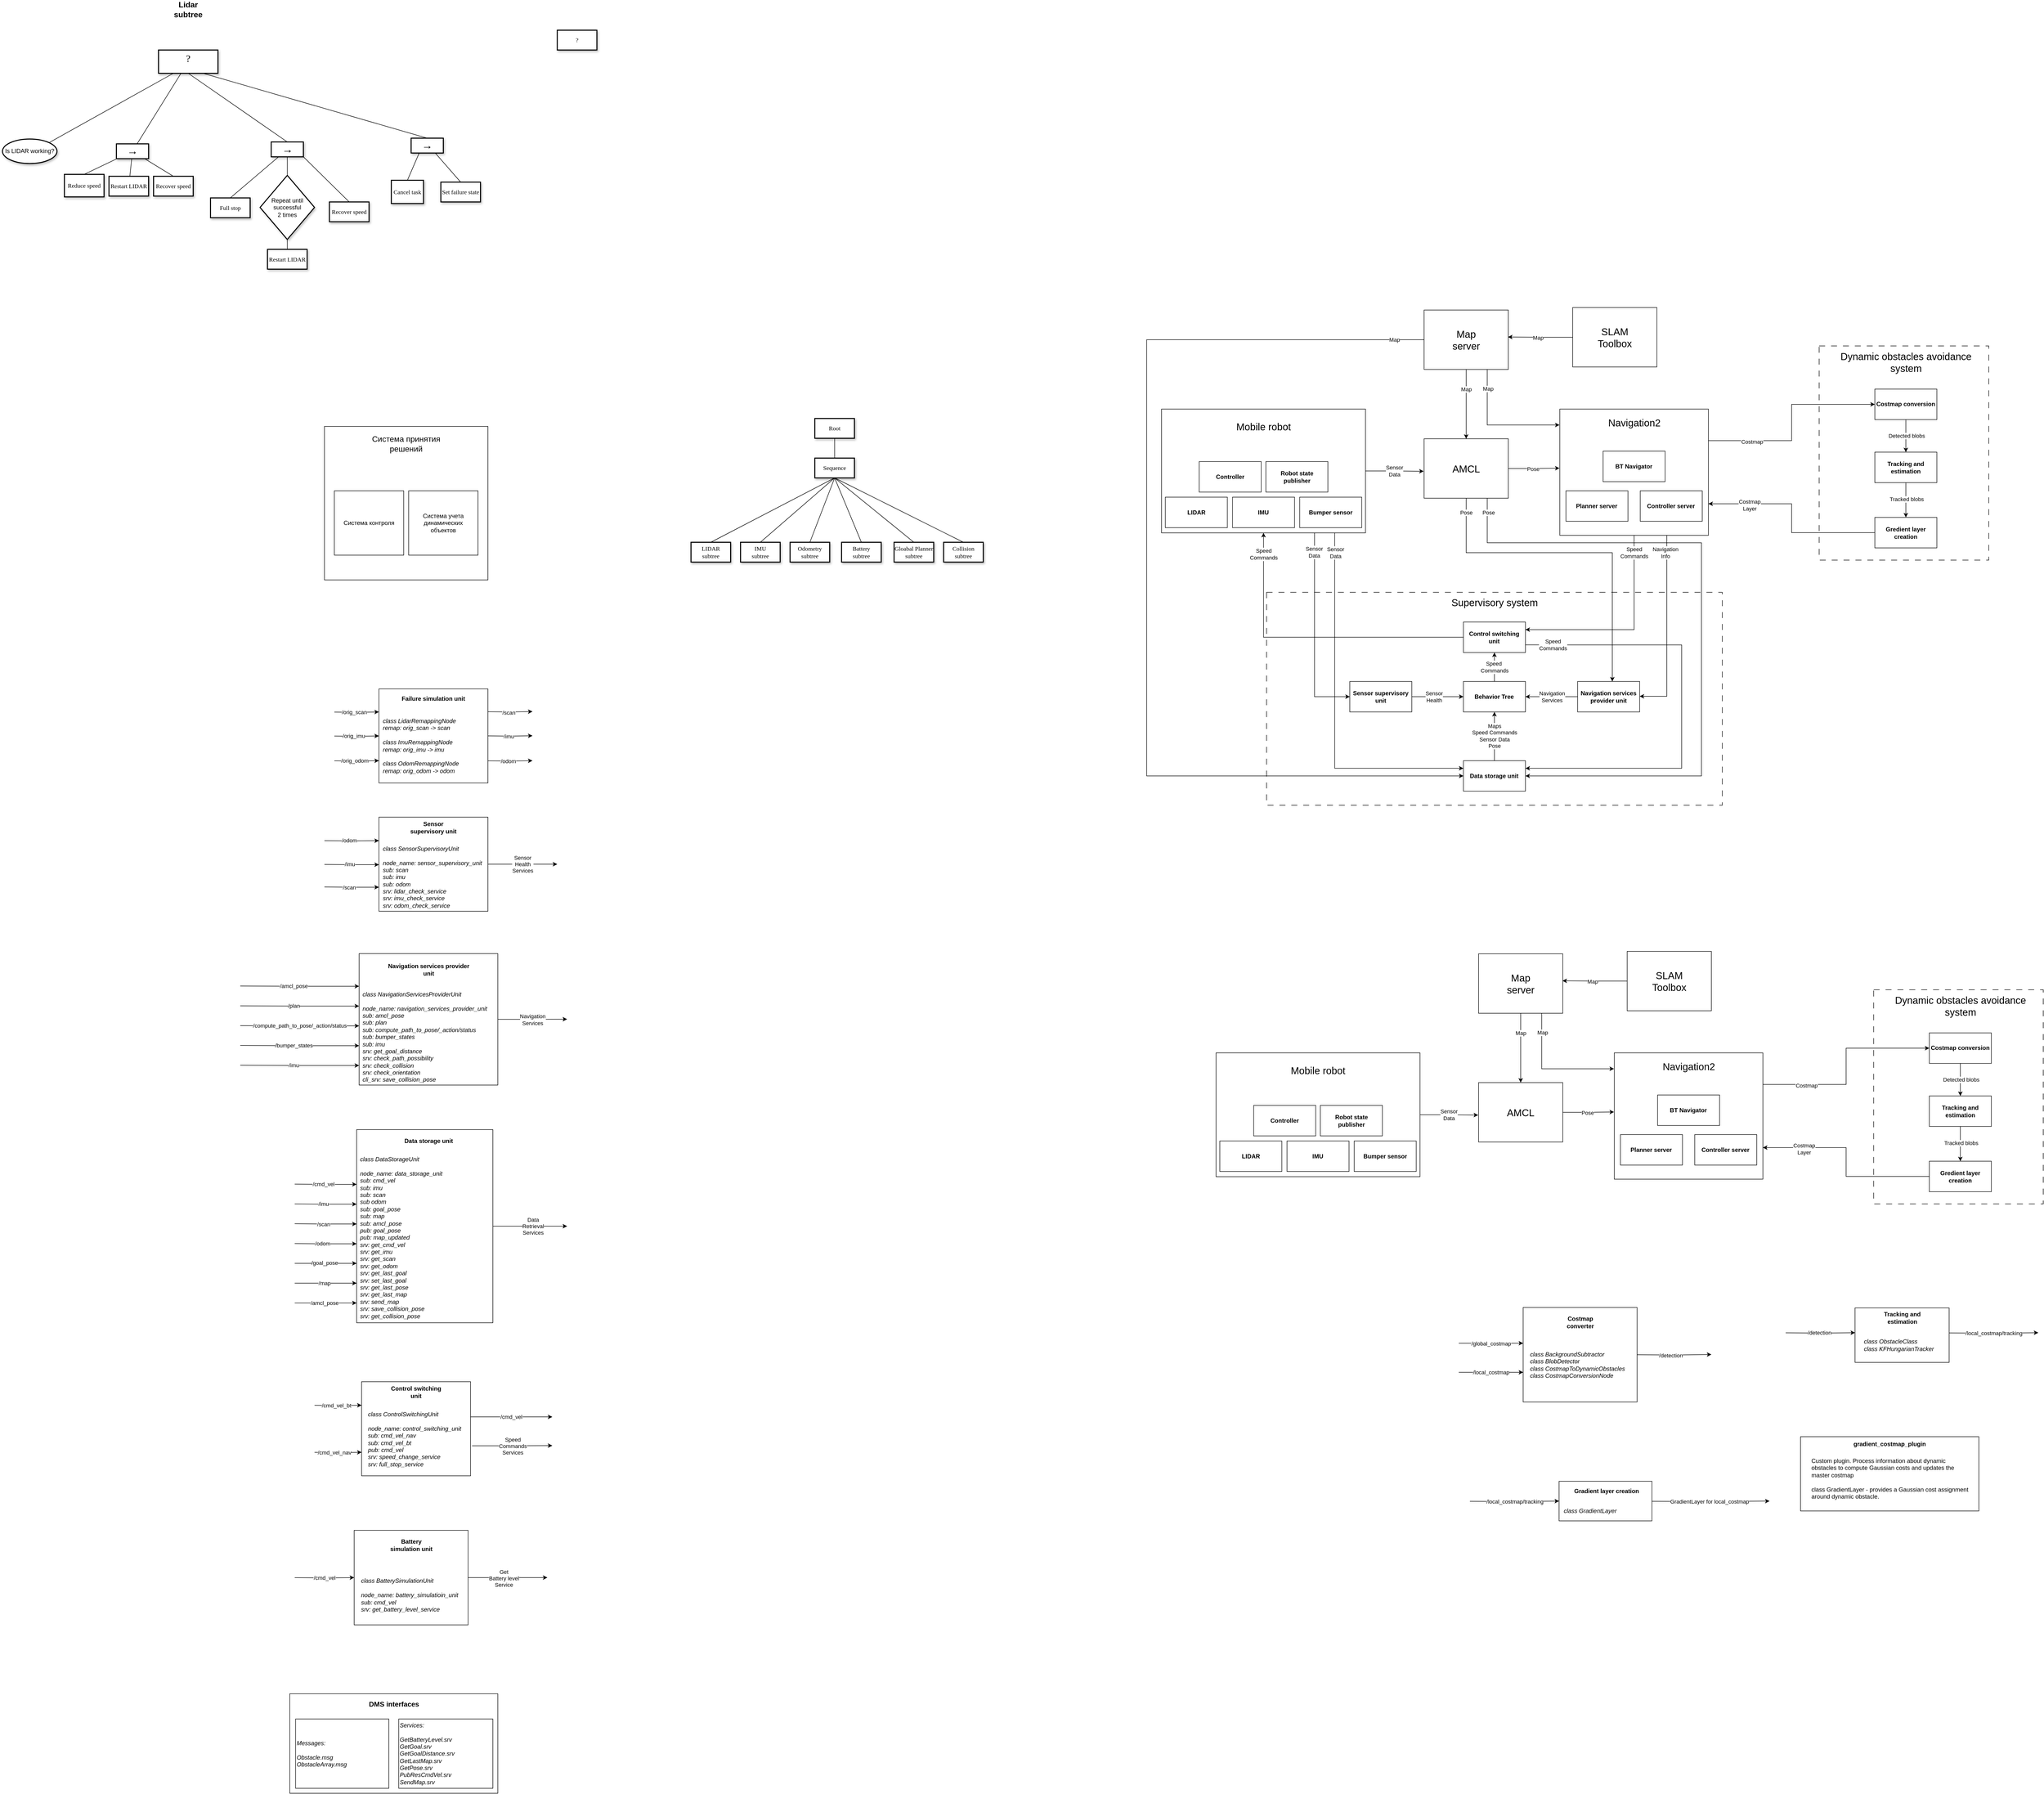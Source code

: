 <mxfile version="24.3.1" type="google">
  <diagram name="Page-1" id="kSTMJigtTGhytU9xE_-J">
    <mxGraphModel grid="1" page="1" gridSize="10" guides="1" tooltips="1" connect="1" arrows="1" fold="1" pageScale="1" pageWidth="827" pageHeight="1169" math="0" shadow="0">
      <root>
        <mxCell id="0" />
        <mxCell id="1" parent="0" />
        <mxCell id="gCTk7gotpWlxbPK6NRCB-119" value="" style="rounded=0;whiteSpace=wrap;html=1;fillColor=none;dashed=1;dashPattern=12 12;" vertex="1" parent="1">
          <mxGeometry x="3147.61" y="1447.5" width="342.39" height="432.5" as="geometry" />
        </mxCell>
        <mxCell id="is51dW0UEI_fNz-svX4W-41" value="" style="group;fillColor=#75FF83;fillStyle=solid;fontColor=#ffffff;strokeColor=#3700CC;gradientColor=none;" connectable="0" vertex="1" parent="1">
          <mxGeometry x="2540" y="70" width="170" height="120" as="geometry" />
        </mxCell>
        <mxCell id="is51dW0UEI_fNz-svX4W-42" value="&lt;div&gt;&lt;br&gt;&lt;/div&gt;" style="rounded=0;whiteSpace=wrap;html=1;fontStyle=1" vertex="1" parent="is51dW0UEI_fNz-svX4W-41">
          <mxGeometry width="170" height="120" as="geometry" />
        </mxCell>
        <mxCell id="is51dW0UEI_fNz-svX4W-43" value="&lt;font style=&quot;font-size: 20px;&quot;&gt;SLAM Toolbox&lt;/font&gt;" style="text;html=1;align=center;verticalAlign=middle;whiteSpace=wrap;rounded=0;" vertex="1" parent="is51dW0UEI_fNz-svX4W-41">
          <mxGeometry x="55" y="45" width="60" height="30" as="geometry" />
        </mxCell>
        <mxCell id="is51dW0UEI_fNz-svX4W-1" value="" style="rounded=0;whiteSpace=wrap;html=1;" vertex="1" parent="1">
          <mxGeometry x="20" y="310" width="330" height="310" as="geometry" />
        </mxCell>
        <mxCell id="is51dW0UEI_fNz-svX4W-2" value="&lt;font style=&quot;font-size: 16px;&quot;&gt;Система принятия решений&lt;/font&gt;" style="text;html=1;align=center;verticalAlign=middle;whiteSpace=wrap;rounded=0;" vertex="1" parent="1">
          <mxGeometry x="100" y="320" width="170" height="50" as="geometry" />
        </mxCell>
        <mxCell id="is51dW0UEI_fNz-svX4W-3" value="" style="rounded=0;whiteSpace=wrap;html=1;" vertex="1" parent="1">
          <mxGeometry x="40" y="440" width="140" height="130" as="geometry" />
        </mxCell>
        <mxCell id="is51dW0UEI_fNz-svX4W-4" value="" style="rounded=0;whiteSpace=wrap;html=1;" vertex="1" parent="1">
          <mxGeometry x="190" y="440" width="140" height="130" as="geometry" />
        </mxCell>
        <mxCell id="is51dW0UEI_fNz-svX4W-5" value="Система контроля" style="text;html=1;align=center;verticalAlign=middle;whiteSpace=wrap;rounded=0;" vertex="1" parent="1">
          <mxGeometry x="50" y="460" width="120" height="90" as="geometry" />
        </mxCell>
        <mxCell id="is51dW0UEI_fNz-svX4W-6" value="Система учета динамических объектов" style="text;html=1;align=center;verticalAlign=middle;whiteSpace=wrap;rounded=0;" vertex="1" parent="1">
          <mxGeometry x="205" y="450" width="110" height="110" as="geometry" />
        </mxCell>
        <mxCell id="is51dW0UEI_fNz-svX4W-15" value="" style="group" connectable="0" vertex="1" parent="1">
          <mxGeometry x="1710" y="225" width="411.74" height="300" as="geometry" />
        </mxCell>
        <mxCell id="is51dW0UEI_fNz-svX4W-8" value="" style="rounded=0;whiteSpace=wrap;html=1;movable=1;resizable=1;rotatable=1;deletable=1;editable=1;locked=0;connectable=1;container=0;" vertex="1" parent="is51dW0UEI_fNz-svX4W-15">
          <mxGeometry y="50" width="411.74" height="250" as="geometry" />
        </mxCell>
        <mxCell id="is51dW0UEI_fNz-svX4W-12" value="&lt;span style=&quot;font-size: 20px; font-weight: normal;&quot;&gt;Mobile robot&lt;/span&gt;" style="text;html=1;align=center;verticalAlign=middle;whiteSpace=wrap;rounded=0;movable=1;resizable=1;rotatable=1;deletable=1;editable=1;locked=0;connectable=1;fontStyle=1" vertex="1" parent="is51dW0UEI_fNz-svX4W-15">
          <mxGeometry x="115.87" y="40" width="180" height="90" as="geometry" />
        </mxCell>
        <mxCell id="is51dW0UEI_fNz-svX4W-9" value="LIDAR" style="rounded=0;whiteSpace=wrap;html=1;movable=1;resizable=1;rotatable=1;deletable=1;editable=1;locked=0;connectable=1;fontStyle=1;container=0;" vertex="1" parent="is51dW0UEI_fNz-svX4W-15">
          <mxGeometry x="7.609" y="227.895" width="125.217" height="61.579" as="geometry" />
        </mxCell>
        <mxCell id="is51dW0UEI_fNz-svX4W-10" value="IMU" style="rounded=0;whiteSpace=wrap;html=1;movable=1;resizable=1;rotatable=1;deletable=1;editable=1;locked=0;connectable=1;fontStyle=1;container=0;" vertex="1" parent="is51dW0UEI_fNz-svX4W-15">
          <mxGeometry x="143.261" y="227.895" width="125.217" height="61.579" as="geometry" />
        </mxCell>
        <mxCell id="is51dW0UEI_fNz-svX4W-14" value="Bumper sensor" style="rounded=0;whiteSpace=wrap;html=1;movable=1;resizable=1;rotatable=1;deletable=1;editable=1;locked=0;connectable=1;fontStyle=1;container=0;" vertex="1" parent="is51dW0UEI_fNz-svX4W-15">
          <mxGeometry x="278.913" y="227.895" width="125.217" height="61.579" as="geometry" />
        </mxCell>
        <mxCell id="is51dW0UEI_fNz-svX4W-11" value="Controller" style="rounded=0;whiteSpace=wrap;html=1;movable=1;resizable=1;rotatable=1;deletable=1;editable=1;locked=0;connectable=1;fontStyle=1;container=0;" vertex="1" parent="is51dW0UEI_fNz-svX4W-15">
          <mxGeometry x="75.957" y="156.053" width="125.217" height="61.579" as="geometry" />
        </mxCell>
        <mxCell id="is51dW0UEI_fNz-svX4W-13" value="Robot state publisher" style="rounded=0;whiteSpace=wrap;html=1;fontStyle=1;container=0;" vertex="1" parent="is51dW0UEI_fNz-svX4W-15">
          <mxGeometry x="210.566" y="156.053" width="125.217" height="61.579" as="geometry" />
        </mxCell>
        <mxCell id="is51dW0UEI_fNz-svX4W-33" value="" style="group" connectable="0" vertex="1" parent="1">
          <mxGeometry x="2514" y="275" width="300" height="255" as="geometry" />
        </mxCell>
        <mxCell id="is51dW0UEI_fNz-svX4W-18" value="" style="rounded=0;whiteSpace=wrap;html=1;container=0;" vertex="1" parent="is51dW0UEI_fNz-svX4W-33">
          <mxGeometry width="300" height="255" as="geometry" />
        </mxCell>
        <mxCell id="is51dW0UEI_fNz-svX4W-26" value="&lt;span style=&quot;font-weight: normal;&quot;&gt;Navigation2&lt;/span&gt;" style="text;html=1;align=center;verticalAlign=middle;whiteSpace=wrap;rounded=0;fontSize=20;fontStyle=1;container=0;" vertex="1" parent="is51dW0UEI_fNz-svX4W-33">
          <mxGeometry x="104.707" y="9.998" width="90.586" height="34.872" as="geometry" />
        </mxCell>
        <mxCell id="is51dW0UEI_fNz-svX4W-30" value="Planner server" style="rounded=0;whiteSpace=wrap;html=1;movable=1;resizable=1;rotatable=1;deletable=1;editable=1;locked=0;connectable=1;fontStyle=1;container=0;" vertex="1" parent="is51dW0UEI_fNz-svX4W-33">
          <mxGeometry x="12.387" y="165.003" width="125.217" height="61.579" as="geometry" />
        </mxCell>
        <mxCell id="is51dW0UEI_fNz-svX4W-31" value="Controller server" style="rounded=0;whiteSpace=wrap;html=1;movable=1;resizable=1;rotatable=1;deletable=1;editable=1;locked=0;connectable=1;fontStyle=1;container=0;" vertex="1" parent="is51dW0UEI_fNz-svX4W-33">
          <mxGeometry x="162.387" y="165.003" width="125.217" height="61.579" as="geometry" />
        </mxCell>
        <mxCell id="is51dW0UEI_fNz-svX4W-32" value="BT Navigator" style="rounded=0;whiteSpace=wrap;html=1;movable=1;resizable=1;rotatable=1;deletable=1;editable=1;locked=0;connectable=1;fontStyle=1;container=0;" vertex="1" parent="is51dW0UEI_fNz-svX4W-33">
          <mxGeometry x="87.387" y="85.003" width="125.217" height="61.579" as="geometry" />
        </mxCell>
        <mxCell id="is51dW0UEI_fNz-svX4W-39" value="" style="group" connectable="0" vertex="1" parent="1">
          <mxGeometry x="2240" y="75" width="170" height="120" as="geometry" />
        </mxCell>
        <mxCell id="is51dW0UEI_fNz-svX4W-37" value="&lt;div&gt;&lt;br&gt;&lt;/div&gt;" style="rounded=0;whiteSpace=wrap;html=1;fontStyle=1" vertex="1" parent="is51dW0UEI_fNz-svX4W-39">
          <mxGeometry width="170" height="120" as="geometry" />
        </mxCell>
        <mxCell id="is51dW0UEI_fNz-svX4W-38" value="&lt;font style=&quot;font-size: 20px;&quot;&gt;Map server&lt;/font&gt;" style="text;html=1;align=center;verticalAlign=middle;whiteSpace=wrap;rounded=0;" vertex="1" parent="is51dW0UEI_fNz-svX4W-39">
          <mxGeometry x="55" y="45" width="60" height="30" as="geometry" />
        </mxCell>
        <mxCell id="is51dW0UEI_fNz-svX4W-40" value="" style="group" connectable="0" vertex="1" parent="1">
          <mxGeometry x="2240" y="335" width="170" height="120" as="geometry" />
        </mxCell>
        <mxCell id="is51dW0UEI_fNz-svX4W-16" value="&lt;div&gt;&lt;br&gt;&lt;/div&gt;" style="rounded=0;whiteSpace=wrap;html=1;fontStyle=1" vertex="1" parent="is51dW0UEI_fNz-svX4W-40">
          <mxGeometry width="170" height="120" as="geometry" />
        </mxCell>
        <mxCell id="is51dW0UEI_fNz-svX4W-35" value="&lt;font style=&quot;font-size: 20px;&quot;&gt;AMCL&lt;/font&gt;" style="text;html=1;align=center;verticalAlign=middle;whiteSpace=wrap;rounded=0;" vertex="1" parent="is51dW0UEI_fNz-svX4W-40">
          <mxGeometry x="55" y="45" width="60" height="30" as="geometry" />
        </mxCell>
        <mxCell id="is51dW0UEI_fNz-svX4W-44" style="edgeStyle=orthogonalEdgeStyle;rounded=0;orthogonalLoop=1;jettySize=auto;html=1;exitX=1;exitY=0.5;exitDx=0;exitDy=0;entryX=-0.005;entryY=0.547;entryDx=0;entryDy=0;entryPerimeter=0;" edge="1" parent="1" source="is51dW0UEI_fNz-svX4W-8" target="is51dW0UEI_fNz-svX4W-16">
          <mxGeometry relative="1" as="geometry" />
        </mxCell>
        <mxCell id="is51dW0UEI_fNz-svX4W-45" value="Sensor&lt;br&gt;Data" style="edgeLabel;html=1;align=center;verticalAlign=middle;resizable=0;points=[];" connectable="0" vertex="1" parent="is51dW0UEI_fNz-svX4W-44">
          <mxGeometry x="0.22" relative="1" as="geometry">
            <mxPoint x="-13" y="-1" as="offset" />
          </mxGeometry>
        </mxCell>
        <mxCell id="is51dW0UEI_fNz-svX4W-47" style="edgeStyle=orthogonalEdgeStyle;rounded=0;orthogonalLoop=1;jettySize=auto;html=1;exitX=0.5;exitY=1;exitDx=0;exitDy=0;entryX=0.5;entryY=0;entryDx=0;entryDy=0;" edge="1" parent="1" source="is51dW0UEI_fNz-svX4W-37" target="is51dW0UEI_fNz-svX4W-16">
          <mxGeometry relative="1" as="geometry" />
        </mxCell>
        <mxCell id="is51dW0UEI_fNz-svX4W-48" value="Map" style="edgeLabel;html=1;align=center;verticalAlign=middle;resizable=0;points=[];" connectable="0" vertex="1" parent="is51dW0UEI_fNz-svX4W-47">
          <mxGeometry x="-0.093" y="-1" relative="1" as="geometry">
            <mxPoint x="1" y="-24" as="offset" />
          </mxGeometry>
        </mxCell>
        <mxCell id="is51dW0UEI_fNz-svX4W-52" style="edgeStyle=orthogonalEdgeStyle;rounded=0;orthogonalLoop=1;jettySize=auto;html=1;exitX=0.75;exitY=1;exitDx=0;exitDy=0;entryX=-0.002;entryY=0.126;entryDx=0;entryDy=0;entryPerimeter=0;" edge="1" parent="1" source="is51dW0UEI_fNz-svX4W-37" target="is51dW0UEI_fNz-svX4W-18">
          <mxGeometry relative="1" as="geometry" />
        </mxCell>
        <mxCell id="is51dW0UEI_fNz-svX4W-53" value="Map" style="edgeLabel;html=1;align=center;verticalAlign=middle;resizable=0;points=[];" connectable="0" vertex="1" parent="is51dW0UEI_fNz-svX4W-52">
          <mxGeometry x="-0.698" y="1" relative="1" as="geometry">
            <mxPoint as="offset" />
          </mxGeometry>
        </mxCell>
        <mxCell id="is51dW0UEI_fNz-svX4W-54" style="edgeStyle=orthogonalEdgeStyle;rounded=0;orthogonalLoop=1;jettySize=auto;html=1;exitX=1;exitY=0.5;exitDx=0;exitDy=0;entryX=-0.002;entryY=0.468;entryDx=0;entryDy=0;entryPerimeter=0;" edge="1" parent="1" source="is51dW0UEI_fNz-svX4W-16" target="is51dW0UEI_fNz-svX4W-18">
          <mxGeometry relative="1" as="geometry" />
        </mxCell>
        <mxCell id="is51dW0UEI_fNz-svX4W-55" value="Pose" style="edgeLabel;html=1;align=center;verticalAlign=middle;resizable=0;points=[];" connectable="0" vertex="1" parent="is51dW0UEI_fNz-svX4W-54">
          <mxGeometry x="-0.044" y="-1" relative="1" as="geometry">
            <mxPoint as="offset" />
          </mxGeometry>
        </mxCell>
        <mxCell id="is51dW0UEI_fNz-svX4W-58" value="" style="rounded=0;whiteSpace=wrap;html=1;fillColor=none;dashed=1;dashPattern=12 12;" vertex="1" parent="1">
          <mxGeometry x="1922" y="645" width="920" height="430" as="geometry" />
        </mxCell>
        <mxCell id="is51dW0UEI_fNz-svX4W-59" value="&lt;font style=&quot;font-size: 20px;&quot;&gt;Supervisory system&lt;/font&gt;" style="text;html=1;align=center;verticalAlign=middle;whiteSpace=wrap;rounded=0;" vertex="1" parent="1">
          <mxGeometry x="2281.5" y="655" width="201" height="20" as="geometry" />
        </mxCell>
        <mxCell id="is51dW0UEI_fNz-svX4W-68" style="edgeStyle=orthogonalEdgeStyle;rounded=0;orthogonalLoop=1;jettySize=auto;html=1;exitX=0.5;exitY=0;exitDx=0;exitDy=0;entryX=0.5;entryY=1;entryDx=0;entryDy=0;" edge="1" parent="1" source="is51dW0UEI_fNz-svX4W-60" target="is51dW0UEI_fNz-svX4W-62">
          <mxGeometry relative="1" as="geometry" />
        </mxCell>
        <mxCell id="is51dW0UEI_fNz-svX4W-69" value="Speed&amp;nbsp;&lt;br&gt;Commands" style="edgeLabel;html=1;align=center;verticalAlign=middle;resizable=0;points=[];" connectable="0" vertex="1" parent="is51dW0UEI_fNz-svX4W-68">
          <mxGeometry x="0.102" relative="1" as="geometry">
            <mxPoint y="3" as="offset" />
          </mxGeometry>
        </mxCell>
        <mxCell id="is51dW0UEI_fNz-svX4W-60" value="Behavior Tree" style="rounded=0;whiteSpace=wrap;html=1;movable=1;resizable=1;rotatable=1;deletable=1;editable=1;locked=0;connectable=1;fontStyle=1;container=0;" vertex="1" parent="1">
          <mxGeometry x="2319.387" y="825.003" width="125.217" height="61.579" as="geometry" />
        </mxCell>
        <mxCell id="is51dW0UEI_fNz-svX4W-70" style="edgeStyle=orthogonalEdgeStyle;rounded=0;orthogonalLoop=1;jettySize=auto;html=1;entryX=0;entryY=0.5;entryDx=0;entryDy=0;" edge="1" parent="1" source="is51dW0UEI_fNz-svX4W-61" target="is51dW0UEI_fNz-svX4W-60">
          <mxGeometry relative="1" as="geometry" />
        </mxCell>
        <mxCell id="is51dW0UEI_fNz-svX4W-73" value="Sensor&lt;br&gt;Health" style="edgeLabel;html=1;align=center;verticalAlign=middle;resizable=0;points=[];" connectable="0" vertex="1" parent="is51dW0UEI_fNz-svX4W-70">
          <mxGeometry x="-0.255" y="-2" relative="1" as="geometry">
            <mxPoint x="6" y="-2" as="offset" />
          </mxGeometry>
        </mxCell>
        <mxCell id="is51dW0UEI_fNz-svX4W-61" value="Sensor supervisory unit" style="rounded=0;whiteSpace=wrap;html=1;movable=1;resizable=1;rotatable=1;deletable=1;editable=1;locked=0;connectable=1;fontStyle=1;container=0;" vertex="1" parent="1">
          <mxGeometry x="2089.997" y="825.003" width="125.217" height="61.579" as="geometry" />
        </mxCell>
        <mxCell id="is51dW0UEI_fNz-svX4W-64" style="edgeStyle=orthogonalEdgeStyle;rounded=0;orthogonalLoop=1;jettySize=auto;html=1;exitX=0;exitY=0.5;exitDx=0;exitDy=0;entryX=0.5;entryY=1;entryDx=0;entryDy=0;" edge="1" parent="1" source="is51dW0UEI_fNz-svX4W-62" target="is51dW0UEI_fNz-svX4W-8">
          <mxGeometry relative="1" as="geometry" />
        </mxCell>
        <mxCell id="is51dW0UEI_fNz-svX4W-65" value="Speed&lt;br&gt;Commands" style="edgeLabel;html=1;align=center;verticalAlign=middle;resizable=0;points=[];" connectable="0" vertex="1" parent="is51dW0UEI_fNz-svX4W-64">
          <mxGeometry x="0.863" relative="1" as="geometry">
            <mxPoint as="offset" />
          </mxGeometry>
        </mxCell>
        <mxCell id="is51dW0UEI_fNz-svX4W-94" style="edgeStyle=orthogonalEdgeStyle;rounded=0;orthogonalLoop=1;jettySize=auto;html=1;exitX=1;exitY=0.75;exitDx=0;exitDy=0;entryX=1;entryY=0.25;entryDx=0;entryDy=0;" edge="1" parent="1" source="is51dW0UEI_fNz-svX4W-62" target="is51dW0UEI_fNz-svX4W-84">
          <mxGeometry relative="1" as="geometry">
            <Array as="points">
              <mxPoint x="2760" y="751" />
              <mxPoint x="2760" y="1000" />
            </Array>
          </mxGeometry>
        </mxCell>
        <mxCell id="is51dW0UEI_fNz-svX4W-95" value="Speed&lt;br&gt;Commands" style="edgeLabel;html=1;align=center;verticalAlign=middle;resizable=0;points=[];" connectable="0" vertex="1" parent="is51dW0UEI_fNz-svX4W-94">
          <mxGeometry x="-0.602" y="1" relative="1" as="geometry">
            <mxPoint x="-120" y="1" as="offset" />
          </mxGeometry>
        </mxCell>
        <mxCell id="is51dW0UEI_fNz-svX4W-62" value="Control switching unit" style="rounded=0;whiteSpace=wrap;html=1;movable=1;resizable=1;rotatable=1;deletable=1;editable=1;locked=0;connectable=1;fontStyle=1;container=0;" vertex="1" parent="1">
          <mxGeometry x="2319.387" y="705.003" width="125.217" height="61.579" as="geometry" />
        </mxCell>
        <mxCell id="is51dW0UEI_fNz-svX4W-66" style="edgeStyle=orthogonalEdgeStyle;rounded=0;orthogonalLoop=1;jettySize=auto;html=1;exitX=0.5;exitY=1;exitDx=0;exitDy=0;entryX=1;entryY=0.25;entryDx=0;entryDy=0;" edge="1" parent="1" source="is51dW0UEI_fNz-svX4W-18" target="is51dW0UEI_fNz-svX4W-62">
          <mxGeometry relative="1" as="geometry" />
        </mxCell>
        <mxCell id="is51dW0UEI_fNz-svX4W-67" value="Speed&lt;br&gt;Commands" style="edgeLabel;html=1;align=center;verticalAlign=middle;resizable=0;points=[];" connectable="0" vertex="1" parent="is51dW0UEI_fNz-svX4W-66">
          <mxGeometry x="-0.782" y="1" relative="1" as="geometry">
            <mxPoint x="-1" y="-10" as="offset" />
          </mxGeometry>
        </mxCell>
        <mxCell id="is51dW0UEI_fNz-svX4W-71" style="edgeStyle=orthogonalEdgeStyle;rounded=0;orthogonalLoop=1;jettySize=auto;html=1;exitX=0.75;exitY=1;exitDx=0;exitDy=0;entryX=0;entryY=0.5;entryDx=0;entryDy=0;" edge="1" parent="1" source="is51dW0UEI_fNz-svX4W-8" target="is51dW0UEI_fNz-svX4W-61">
          <mxGeometry relative="1" as="geometry" />
        </mxCell>
        <mxCell id="is51dW0UEI_fNz-svX4W-72" value="Sensor&lt;br&gt;Data" style="edgeLabel;html=1;align=center;verticalAlign=middle;resizable=0;points=[];" connectable="0" vertex="1" parent="is51dW0UEI_fNz-svX4W-71">
          <mxGeometry x="-0.806" y="-1" relative="1" as="geometry">
            <mxPoint as="offset" />
          </mxGeometry>
        </mxCell>
        <mxCell id="is51dW0UEI_fNz-svX4W-75" style="edgeStyle=orthogonalEdgeStyle;rounded=0;orthogonalLoop=1;jettySize=auto;html=1;exitX=0;exitY=0.5;exitDx=0;exitDy=0;entryX=1;entryY=0.5;entryDx=0;entryDy=0;" edge="1" parent="1" source="is51dW0UEI_fNz-svX4W-74" target="is51dW0UEI_fNz-svX4W-60">
          <mxGeometry relative="1" as="geometry" />
        </mxCell>
        <mxCell id="is51dW0UEI_fNz-svX4W-76" value="Navigation&lt;br&gt;Services" style="edgeLabel;html=1;align=center;verticalAlign=middle;resizable=0;points=[];" connectable="0" vertex="1" parent="is51dW0UEI_fNz-svX4W-75">
          <mxGeometry x="0.24" y="4" relative="1" as="geometry">
            <mxPoint x="13" y="-4" as="offset" />
          </mxGeometry>
        </mxCell>
        <mxCell id="is51dW0UEI_fNz-svX4W-74" value="Navigation services provider unit" style="rounded=0;whiteSpace=wrap;html=1;movable=1;resizable=1;rotatable=1;deletable=1;editable=1;locked=0;connectable=1;fontStyle=1;container=0;" vertex="1" parent="1">
          <mxGeometry x="2549.997" y="825.003" width="125.217" height="61.579" as="geometry" />
        </mxCell>
        <mxCell id="is51dW0UEI_fNz-svX4W-77" style="edgeStyle=orthogonalEdgeStyle;rounded=0;orthogonalLoop=1;jettySize=auto;html=1;exitX=0.25;exitY=1;exitDx=0;exitDy=0;entryX=1;entryY=0.5;entryDx=0;entryDy=0;" edge="1" parent="1" source="is51dW0UEI_fNz-svX4W-18" target="is51dW0UEI_fNz-svX4W-74">
          <mxGeometry relative="1" as="geometry">
            <Array as="points">
              <mxPoint x="2730" y="530" />
              <mxPoint x="2730" y="855" />
              <mxPoint x="2675" y="855" />
            </Array>
          </mxGeometry>
        </mxCell>
        <mxCell id="is51dW0UEI_fNz-svX4W-78" value="Navigation&lt;br&gt;Info" style="edgeLabel;html=1;align=center;verticalAlign=middle;resizable=0;points=[];" connectable="0" vertex="1" parent="is51dW0UEI_fNz-svX4W-77">
          <mxGeometry x="-0.743" y="1" relative="1" as="geometry">
            <mxPoint x="71" y="36" as="offset" />
          </mxGeometry>
        </mxCell>
        <mxCell id="is51dW0UEI_fNz-svX4W-79" style="edgeStyle=orthogonalEdgeStyle;rounded=0;orthogonalLoop=1;jettySize=auto;html=1;exitX=0.5;exitY=1;exitDx=0;exitDy=0;" edge="1" parent="1" source="is51dW0UEI_fNz-svX4W-16">
          <mxGeometry relative="1" as="geometry">
            <mxPoint x="2620" y="825" as="targetPoint" />
            <Array as="points">
              <mxPoint x="2325" y="565" />
              <mxPoint x="2620" y="565" />
              <mxPoint x="2620" y="825" />
            </Array>
          </mxGeometry>
        </mxCell>
        <mxCell id="is51dW0UEI_fNz-svX4W-80" value="Pose" style="edgeLabel;html=1;align=center;verticalAlign=middle;resizable=0;points=[];" connectable="0" vertex="1" parent="is51dW0UEI_fNz-svX4W-79">
          <mxGeometry x="-0.753" y="2" relative="1" as="geometry">
            <mxPoint x="-2" y="-53" as="offset" />
          </mxGeometry>
        </mxCell>
        <mxCell id="is51dW0UEI_fNz-svX4W-87" value="" style="edgeStyle=orthogonalEdgeStyle;rounded=0;orthogonalLoop=1;jettySize=auto;html=1;" edge="1" parent="1" source="is51dW0UEI_fNz-svX4W-84" target="is51dW0UEI_fNz-svX4W-60">
          <mxGeometry relative="1" as="geometry" />
        </mxCell>
        <mxCell id="is51dW0UEI_fNz-svX4W-88" value="Maps&lt;div&gt;Speed Commands&lt;/div&gt;&lt;div&gt;Sensor Data&lt;/div&gt;&lt;div&gt;Pose&lt;/div&gt;" style="edgeLabel;html=1;align=center;verticalAlign=middle;resizable=0;points=[];" connectable="0" vertex="1" parent="is51dW0UEI_fNz-svX4W-87">
          <mxGeometry x="-0.298" y="-1" relative="1" as="geometry">
            <mxPoint x="-1" y="-16" as="offset" />
          </mxGeometry>
        </mxCell>
        <mxCell id="is51dW0UEI_fNz-svX4W-84" value="Data storage unit" style="rounded=0;whiteSpace=wrap;html=1;movable=1;resizable=1;rotatable=1;deletable=1;editable=1;locked=0;connectable=1;fontStyle=1;container=0;" vertex="1" parent="1">
          <mxGeometry x="2319.387" y="985.003" width="125.217" height="61.579" as="geometry" />
        </mxCell>
        <mxCell id="is51dW0UEI_fNz-svX4W-90" style="edgeStyle=orthogonalEdgeStyle;rounded=0;orthogonalLoop=1;jettySize=auto;html=1;exitX=0;exitY=0.5;exitDx=0;exitDy=0;entryX=0;entryY=0.5;entryDx=0;entryDy=0;" edge="1" parent="1" source="is51dW0UEI_fNz-svX4W-37" target="is51dW0UEI_fNz-svX4W-84">
          <mxGeometry relative="1" as="geometry">
            <Array as="points">
              <mxPoint x="1680" y="135" />
              <mxPoint x="1680" y="1016" />
            </Array>
          </mxGeometry>
        </mxCell>
        <mxCell id="is51dW0UEI_fNz-svX4W-91" value="Map" style="edgeLabel;html=1;align=center;verticalAlign=middle;resizable=0;points=[];" connectable="0" vertex="1" parent="is51dW0UEI_fNz-svX4W-90">
          <mxGeometry x="-0.966" y="1" relative="1" as="geometry">
            <mxPoint x="-25" y="-1" as="offset" />
          </mxGeometry>
        </mxCell>
        <mxCell id="is51dW0UEI_fNz-svX4W-92" style="edgeStyle=orthogonalEdgeStyle;rounded=0;orthogonalLoop=1;jettySize=auto;html=1;exitX=0.849;exitY=0.999;exitDx=0;exitDy=0;entryX=0;entryY=0.25;entryDx=0;entryDy=0;exitPerimeter=0;" edge="1" parent="1" source="is51dW0UEI_fNz-svX4W-8" target="is51dW0UEI_fNz-svX4W-84">
          <mxGeometry relative="1" as="geometry" />
        </mxCell>
        <mxCell id="is51dW0UEI_fNz-svX4W-93" value="Sensor&lt;div&gt;Data&lt;/div&gt;" style="edgeLabel;html=1;align=center;verticalAlign=middle;resizable=0;points=[];" connectable="0" vertex="1" parent="is51dW0UEI_fNz-svX4W-92">
          <mxGeometry x="-0.899" y="1" relative="1" as="geometry">
            <mxPoint y="3" as="offset" />
          </mxGeometry>
        </mxCell>
        <mxCell id="is51dW0UEI_fNz-svX4W-96" style="edgeStyle=orthogonalEdgeStyle;rounded=0;orthogonalLoop=1;jettySize=auto;html=1;exitX=0.75;exitY=1;exitDx=0;exitDy=0;entryX=1;entryY=0.5;entryDx=0;entryDy=0;" edge="1" parent="1" source="is51dW0UEI_fNz-svX4W-16" target="is51dW0UEI_fNz-svX4W-84">
          <mxGeometry relative="1" as="geometry">
            <Array as="points">
              <mxPoint x="2368" y="545" />
              <mxPoint x="2800" y="545" />
              <mxPoint x="2800" y="1016" />
            </Array>
          </mxGeometry>
        </mxCell>
        <mxCell id="is51dW0UEI_fNz-svX4W-97" value="Pose" style="edgeLabel;html=1;align=center;verticalAlign=middle;resizable=0;points=[];" connectable="0" vertex="1" parent="is51dW0UEI_fNz-svX4W-96">
          <mxGeometry x="-0.925" relative="1" as="geometry">
            <mxPoint x="2" y="-22" as="offset" />
          </mxGeometry>
        </mxCell>
        <mxCell id="is51dW0UEI_fNz-svX4W-98" style="edgeStyle=orthogonalEdgeStyle;rounded=0;orthogonalLoop=1;jettySize=auto;html=1;exitX=0;exitY=0.5;exitDx=0;exitDy=0;entryX=0.996;entryY=0.454;entryDx=0;entryDy=0;entryPerimeter=0;" edge="1" parent="1" source="is51dW0UEI_fNz-svX4W-42" target="is51dW0UEI_fNz-svX4W-37">
          <mxGeometry relative="1" as="geometry" />
        </mxCell>
        <mxCell id="is51dW0UEI_fNz-svX4W-99" value="Map" style="edgeLabel;html=1;align=center;verticalAlign=middle;resizable=0;points=[];" connectable="0" vertex="1" parent="is51dW0UEI_fNz-svX4W-98">
          <mxGeometry x="0.097" y="2" relative="1" as="geometry">
            <mxPoint x="1" y="-1" as="offset" />
          </mxGeometry>
        </mxCell>
        <mxCell id="is51dW0UEI_fNz-svX4W-100" value="" style="group" connectable="0" vertex="1" parent="1">
          <mxGeometry x="130" y="1080" width="220" height="209" as="geometry" />
        </mxCell>
        <mxCell id="is51dW0UEI_fNz-svX4W-104" style="edgeStyle=orthogonalEdgeStyle;rounded=0;orthogonalLoop=1;jettySize=auto;html=1;exitX=0;exitY=0.25;exitDx=0;exitDy=0;entryX=0;entryY=0.25;entryDx=0;entryDy=0;" edge="1" parent="is51dW0UEI_fNz-svX4W-100" target="is51dW0UEI_fNz-svX4W-101">
          <mxGeometry relative="1" as="geometry">
            <mxPoint x="-110" y="66.522" as="sourcePoint" />
          </mxGeometry>
        </mxCell>
        <mxCell id="is51dW0UEI_fNz-svX4W-114" value="/odom" style="edgeLabel;html=1;align=center;verticalAlign=middle;resizable=0;points=[];" connectable="0" vertex="1" parent="is51dW0UEI_fNz-svX4W-104">
          <mxGeometry x="-0.104" y="1" relative="1" as="geometry">
            <mxPoint as="offset" />
          </mxGeometry>
        </mxCell>
        <mxCell id="is51dW0UEI_fNz-svX4W-115" style="edgeStyle=orthogonalEdgeStyle;rounded=0;orthogonalLoop=1;jettySize=auto;html=1;" edge="1" parent="is51dW0UEI_fNz-svX4W-100" source="is51dW0UEI_fNz-svX4W-101">
          <mxGeometry relative="1" as="geometry">
            <mxPoint x="360" y="114" as="targetPoint" />
          </mxGeometry>
        </mxCell>
        <mxCell id="is51dW0UEI_fNz-svX4W-116" value="&lt;div&gt;Sensor&lt;/div&gt;Health&lt;br&gt;Services" style="edgeLabel;html=1;align=center;verticalAlign=middle;resizable=0;points=[];" connectable="0" vertex="1" parent="is51dW0UEI_fNz-svX4W-115">
          <mxGeometry x="-0.25" y="1" relative="1" as="geometry">
            <mxPoint x="17" y="1" as="offset" />
          </mxGeometry>
        </mxCell>
        <mxCell id="is51dW0UEI_fNz-svX4W-101" value="" style="rounded=0;whiteSpace=wrap;html=1;" vertex="1" parent="is51dW0UEI_fNz-svX4W-100">
          <mxGeometry y="19" width="220" height="190" as="geometry" />
        </mxCell>
        <mxCell id="is51dW0UEI_fNz-svX4W-102" value="Sensor supervisory unit" style="text;html=1;align=center;verticalAlign=middle;whiteSpace=wrap;rounded=0;fontStyle=1" vertex="1" parent="is51dW0UEI_fNz-svX4W-100">
          <mxGeometry x="55" width="110" height="80" as="geometry" />
        </mxCell>
        <mxCell id="is51dW0UEI_fNz-svX4W-103" value="class SensorSupervisoryUnit&lt;br&gt;&lt;br&gt;node_name: sensor_supervisory_unit&lt;br&gt;sub: scan&lt;div&gt;sub: imu&lt;/div&gt;&lt;div&gt;sub: odom&lt;/div&gt;&lt;div&gt;&lt;div&gt;srv: lidar_check_service&lt;/div&gt;&lt;/div&gt;&lt;div&gt;srv: imu_check_service&lt;/div&gt;&lt;div&gt;srv: odom_check_service&lt;/div&gt;" style="text;html=1;align=left;verticalAlign=middle;whiteSpace=wrap;rounded=0;fontStyle=2;movable=1;resizable=1;rotatable=1;deletable=1;editable=1;locked=0;connectable=1;" vertex="1" parent="is51dW0UEI_fNz-svX4W-100">
          <mxGeometry x="5.63" y="60" width="214.37" height="160" as="geometry" />
        </mxCell>
        <mxCell id="is51dW0UEI_fNz-svX4W-106" style="edgeStyle=orthogonalEdgeStyle;rounded=0;orthogonalLoop=1;jettySize=auto;html=1;exitX=0;exitY=0.25;exitDx=0;exitDy=0;entryX=0;entryY=0.25;entryDx=0;entryDy=0;" edge="1" parent="1">
          <mxGeometry relative="1" as="geometry">
            <mxPoint x="130" y="1195" as="targetPoint" />
            <mxPoint x="20" y="1194.522" as="sourcePoint" />
          </mxGeometry>
        </mxCell>
        <mxCell id="is51dW0UEI_fNz-svX4W-112" value="/imu" style="edgeLabel;html=1;align=center;verticalAlign=middle;resizable=0;points=[];" connectable="0" vertex="1" parent="is51dW0UEI_fNz-svX4W-106">
          <mxGeometry x="-0.085" y="-3" relative="1" as="geometry">
            <mxPoint y="-4" as="offset" />
          </mxGeometry>
        </mxCell>
        <mxCell id="is51dW0UEI_fNz-svX4W-108" style="edgeStyle=orthogonalEdgeStyle;rounded=0;orthogonalLoop=1;jettySize=auto;html=1;exitX=0;exitY=0.25;exitDx=0;exitDy=0;entryX=0;entryY=0.25;entryDx=0;entryDy=0;" edge="1" parent="1">
          <mxGeometry relative="1" as="geometry">
            <mxPoint x="130" y="1240.48" as="targetPoint" />
            <mxPoint x="20" y="1240.002" as="sourcePoint" />
          </mxGeometry>
        </mxCell>
        <mxCell id="is51dW0UEI_fNz-svX4W-113" value="/scan" style="edgeLabel;html=1;align=center;verticalAlign=middle;resizable=0;points=[];" connectable="0" vertex="1" parent="is51dW0UEI_fNz-svX4W-108">
          <mxGeometry x="-0.022" y="-2" relative="1" as="geometry">
            <mxPoint x="-4" y="-2" as="offset" />
          </mxGeometry>
        </mxCell>
        <mxCell id="is51dW0UEI_fNz-svX4W-122" value="" style="group" connectable="0" vertex="1" parent="1">
          <mxGeometry x="90" y="1370" width="280" height="280" as="geometry" />
        </mxCell>
        <mxCell id="is51dW0UEI_fNz-svX4W-137" style="edgeStyle=orthogonalEdgeStyle;rounded=0;orthogonalLoop=1;jettySize=auto;html=1;exitX=1;exitY=0.5;exitDx=0;exitDy=0;" edge="1" parent="is51dW0UEI_fNz-svX4W-122" source="is51dW0UEI_fNz-svX4W-119">
          <mxGeometry relative="1" as="geometry">
            <mxPoint x="420" y="136.957" as="targetPoint" />
          </mxGeometry>
        </mxCell>
        <mxCell id="is51dW0UEI_fNz-svX4W-138" value="Navigation&lt;br&gt;Services" style="edgeLabel;html=1;align=center;verticalAlign=middle;resizable=0;points=[];" connectable="0" vertex="1" parent="is51dW0UEI_fNz-svX4W-137">
          <mxGeometry x="-0.261" y="-1" relative="1" as="geometry">
            <mxPoint x="18" y="-1" as="offset" />
          </mxGeometry>
        </mxCell>
        <mxCell id="is51dW0UEI_fNz-svX4W-119" value="" style="rounded=0;whiteSpace=wrap;html=1;container=0;" vertex="1" parent="is51dW0UEI_fNz-svX4W-122">
          <mxGeometry y="4.55" width="280" height="265.45" as="geometry" />
        </mxCell>
        <mxCell id="is51dW0UEI_fNz-svX4W-120" value="Navigation services provider unit" style="text;html=1;align=center;verticalAlign=middle;whiteSpace=wrap;rounded=0;fontStyle=1;container=0;" vertex="1" parent="is51dW0UEI_fNz-svX4W-122">
          <mxGeometry x="48.75" width="182.5" height="73.35" as="geometry" />
        </mxCell>
        <mxCell id="is51dW0UEI_fNz-svX4W-121" value="class NavigationServicesProviderUnit&lt;br&gt;&lt;br&gt;&lt;div&gt;node_name: navigation_services_provider_unit&lt;div&gt;sub: amcl_pose&lt;/div&gt;&lt;div&gt;sub: plan&lt;/div&gt;&lt;div&gt;&lt;div&gt;sub: compute_path_to_pose/_action/status&lt;/div&gt;&lt;/div&gt;&lt;div&gt;sub: bumper_states&lt;br&gt;&lt;/div&gt;&lt;div&gt;&lt;div&gt;sub: imu&lt;/div&gt;&lt;/div&gt;&lt;div&gt;srv: get_goal_distance&lt;/div&gt;&lt;div&gt;&lt;span style=&quot;background-color: initial;&quot;&gt;srv: check_path_possibility&lt;/span&gt;&lt;br&gt;&lt;/div&gt;&lt;/div&gt;&lt;div&gt;srv: check_collision&lt;/div&gt;&lt;div&gt;&lt;span style=&quot;background-color: initial;&quot;&gt;srv: check_orientation&lt;/span&gt;&lt;br&gt;&lt;/div&gt;&lt;div&gt;&lt;div&gt;cli_srv: save_collision_pose&lt;/div&gt;&lt;/div&gt;&lt;div&gt;&lt;br&gt;&lt;/div&gt;" style="text;html=1;align=left;verticalAlign=middle;whiteSpace=wrap;rounded=0;fontStyle=2;movable=1;resizable=1;rotatable=1;deletable=1;editable=1;locked=0;connectable=1;container=0;" vertex="1" parent="is51dW0UEI_fNz-svX4W-122">
          <mxGeometry x="5" y="80" width="270" height="200" as="geometry" />
        </mxCell>
        <mxCell id="is51dW0UEI_fNz-svX4W-127" style="edgeStyle=orthogonalEdgeStyle;rounded=0;orthogonalLoop=1;jettySize=auto;html=1;entryX=0;entryY=0.25;entryDx=0;entryDy=0;" edge="1" parent="1">
          <mxGeometry relative="1" as="geometry">
            <mxPoint x="90" y="1440.48" as="targetPoint" />
            <mxPoint x="-150" y="1440" as="sourcePoint" />
          </mxGeometry>
        </mxCell>
        <mxCell id="is51dW0UEI_fNz-svX4W-128" value="/amcl_pose" style="edgeLabel;html=1;align=center;verticalAlign=middle;resizable=0;points=[];" connectable="0" vertex="1" parent="is51dW0UEI_fNz-svX4W-127">
          <mxGeometry x="-0.104" y="1" relative="1" as="geometry">
            <mxPoint as="offset" />
          </mxGeometry>
        </mxCell>
        <mxCell id="is51dW0UEI_fNz-svX4W-129" style="edgeStyle=orthogonalEdgeStyle;rounded=0;orthogonalLoop=1;jettySize=auto;html=1;entryX=0;entryY=0.25;entryDx=0;entryDy=0;" edge="1" parent="1">
          <mxGeometry relative="1" as="geometry">
            <mxPoint x="90" y="1480.48" as="targetPoint" />
            <mxPoint x="-150" y="1480" as="sourcePoint" />
          </mxGeometry>
        </mxCell>
        <mxCell id="is51dW0UEI_fNz-svX4W-130" value="/plan" style="edgeLabel;html=1;align=center;verticalAlign=middle;resizable=0;points=[];" connectable="0" vertex="1" parent="is51dW0UEI_fNz-svX4W-129">
          <mxGeometry x="-0.104" y="1" relative="1" as="geometry">
            <mxPoint as="offset" />
          </mxGeometry>
        </mxCell>
        <mxCell id="is51dW0UEI_fNz-svX4W-131" style="edgeStyle=orthogonalEdgeStyle;rounded=0;orthogonalLoop=1;jettySize=auto;html=1;entryX=0;entryY=0.25;entryDx=0;entryDy=0;" edge="1" parent="1">
          <mxGeometry relative="1" as="geometry">
            <mxPoint x="90" y="1520.48" as="targetPoint" />
            <mxPoint x="-150" y="1520" as="sourcePoint" />
          </mxGeometry>
        </mxCell>
        <mxCell id="is51dW0UEI_fNz-svX4W-132" value="/compute_path_to_pose/_action/status" style="edgeLabel;html=1;align=center;verticalAlign=middle;resizable=0;points=[];" connectable="0" vertex="1" parent="is51dW0UEI_fNz-svX4W-131">
          <mxGeometry x="-0.104" y="1" relative="1" as="geometry">
            <mxPoint x="12" as="offset" />
          </mxGeometry>
        </mxCell>
        <mxCell id="is51dW0UEI_fNz-svX4W-133" style="edgeStyle=orthogonalEdgeStyle;rounded=0;orthogonalLoop=1;jettySize=auto;html=1;entryX=0;entryY=0.25;entryDx=0;entryDy=0;" edge="1" parent="1">
          <mxGeometry relative="1" as="geometry">
            <mxPoint x="90" y="1560.48" as="targetPoint" />
            <mxPoint x="-150" y="1560" as="sourcePoint" />
          </mxGeometry>
        </mxCell>
        <mxCell id="is51dW0UEI_fNz-svX4W-134" value="/bumper_states" style="edgeLabel;html=1;align=center;verticalAlign=middle;resizable=0;points=[];" connectable="0" vertex="1" parent="is51dW0UEI_fNz-svX4W-133">
          <mxGeometry x="-0.104" y="1" relative="1" as="geometry">
            <mxPoint as="offset" />
          </mxGeometry>
        </mxCell>
        <mxCell id="is51dW0UEI_fNz-svX4W-135" style="edgeStyle=orthogonalEdgeStyle;rounded=0;orthogonalLoop=1;jettySize=auto;html=1;entryX=0;entryY=0.25;entryDx=0;entryDy=0;" edge="1" parent="1">
          <mxGeometry relative="1" as="geometry">
            <mxPoint x="90" y="1600.48" as="targetPoint" />
            <mxPoint x="-150" y="1600" as="sourcePoint" />
          </mxGeometry>
        </mxCell>
        <mxCell id="is51dW0UEI_fNz-svX4W-136" value="/imu" style="edgeLabel;html=1;align=center;verticalAlign=middle;resizable=0;points=[];" connectable="0" vertex="1" parent="is51dW0UEI_fNz-svX4W-135">
          <mxGeometry x="-0.104" y="1" relative="1" as="geometry">
            <mxPoint as="offset" />
          </mxGeometry>
        </mxCell>
        <mxCell id="is51dW0UEI_fNz-svX4W-142" style="edgeStyle=orthogonalEdgeStyle;rounded=0;orthogonalLoop=1;jettySize=auto;html=1;entryX=0;entryY=0.5;entryDx=0;entryDy=0;" edge="1" parent="1">
          <mxGeometry relative="1" as="geometry">
            <mxPoint x="85" y="2040" as="targetPoint" />
            <mxPoint x="-40" y="2040" as="sourcePoint" />
          </mxGeometry>
        </mxCell>
        <mxCell id="is51dW0UEI_fNz-svX4W-147" value="/map" style="edgeLabel;html=1;align=center;verticalAlign=middle;resizable=0;points=[];" connectable="0" vertex="1" parent="is51dW0UEI_fNz-svX4W-142">
          <mxGeometry x="0.014" y="-2" relative="1" as="geometry">
            <mxPoint x="-4" y="-2" as="offset" />
          </mxGeometry>
        </mxCell>
        <mxCell id="is51dW0UEI_fNz-svX4W-149" style="edgeStyle=orthogonalEdgeStyle;rounded=0;orthogonalLoop=1;jettySize=auto;html=1;" edge="1" parent="1" source="is51dW0UEI_fNz-svX4W-139">
          <mxGeometry relative="1" as="geometry">
            <mxPoint x="510" y="1925" as="targetPoint" />
            <Array as="points">
              <mxPoint x="510" y="1925" />
            </Array>
          </mxGeometry>
        </mxCell>
        <mxCell id="is51dW0UEI_fNz-svX4W-150" value="Data&lt;div&gt;Retrieval&lt;br&gt;Services&lt;/div&gt;" style="edgeLabel;html=1;align=center;verticalAlign=middle;resizable=0;points=[];" connectable="0" vertex="1" parent="is51dW0UEI_fNz-svX4W-149">
          <mxGeometry x="-0.143" y="-1" relative="1" as="geometry">
            <mxPoint x="16" y="-1" as="offset" />
          </mxGeometry>
        </mxCell>
        <mxCell id="is51dW0UEI_fNz-svX4W-139" value="" style="rounded=0;whiteSpace=wrap;html=1;" vertex="1" parent="1">
          <mxGeometry x="85" y="1730" width="275" height="390" as="geometry" />
        </mxCell>
        <mxCell id="is51dW0UEI_fNz-svX4W-140" value="&lt;i&gt;class DataStorageUnit&lt;/i&gt;&lt;div&gt;&lt;br&gt;&lt;/div&gt;&lt;div&gt;&lt;i&gt;node_name: data_storage_unit&lt;/i&gt;&lt;/div&gt;&lt;div&gt;&lt;i style=&quot;background-color: initial;&quot;&gt;sub: cmd_vel&lt;/i&gt;&lt;/div&gt;&lt;div&gt;&lt;i style=&quot;background-color: initial;&quot;&gt;sub: imu&lt;/i&gt;&lt;/div&gt;&lt;div&gt;&lt;i style=&quot;background-color: initial;&quot;&gt;sub: scan&lt;/i&gt;&lt;/div&gt;&lt;div&gt;&lt;i style=&quot;background-color: initial;&quot;&gt;sub odom&lt;/i&gt;&lt;/div&gt;&lt;div&gt;&lt;i style=&quot;background-color: initial;&quot;&gt;sub: goal_pose&lt;/i&gt;&lt;br&gt;&lt;/div&gt;&lt;div&gt;&lt;i style=&quot;background-color: initial;&quot;&gt;sub: map&lt;/i&gt;&lt;i style=&quot;background-color: initial;&quot;&gt;&lt;br&gt;&lt;/i&gt;&lt;/div&gt;&lt;div&gt;&lt;i style=&quot;background-color: initial;&quot;&gt;sub: amcl_pose&lt;/i&gt;&lt;i style=&quot;background-color: initial;&quot;&gt;&lt;br&gt;&lt;/i&gt;&lt;/div&gt;&lt;div&gt;&lt;i&gt;pub: goal_pose&lt;/i&gt;&lt;/div&gt;&lt;div&gt;&lt;i&gt;pub: map_updated&lt;/i&gt;&lt;i&gt;&lt;br&gt;&lt;/i&gt;&lt;/div&gt;&lt;div&gt;&lt;i&gt;srv: get_cmd_vel&lt;/i&gt;&lt;/div&gt;&lt;div&gt;&lt;i&gt;srv: get_imu&lt;/i&gt;&lt;/div&gt;&lt;div&gt;&lt;i&gt;srv: get_scan&lt;/i&gt;&lt;/div&gt;&lt;div&gt;&lt;i&gt;srv: get_odom&lt;/i&gt;&lt;/div&gt;&lt;div&gt;&lt;i&gt;srv: get_last_goal&lt;/i&gt;&lt;/div&gt;&lt;div&gt;&lt;i&gt;srv: set_last_goal&lt;/i&gt;&lt;/div&gt;&lt;div&gt;&lt;i&gt;srv: get_last_pose&lt;/i&gt;&lt;/div&gt;&lt;div&gt;&lt;i&gt;srv: get_last_map&lt;/i&gt;&lt;/div&gt;&lt;div&gt;&lt;i&gt;srv: send_map&lt;/i&gt;&lt;/div&gt;&lt;div&gt;&lt;i style=&quot;background-color: initial;&quot;&gt;srv: save_collision_pose&lt;/i&gt;&lt;br&gt;&lt;/div&gt;&lt;div&gt;&lt;i&gt;srv: get_collision_pose&lt;/i&gt;&lt;/div&gt;" style="text;html=1;align=left;verticalAlign=top;whiteSpace=wrap;rounded=0;" vertex="1" parent="1">
          <mxGeometry x="90" y="1776" width="230" height="230" as="geometry" />
        </mxCell>
        <mxCell id="is51dW0UEI_fNz-svX4W-141" value="Data storage unit" style="text;html=1;align=center;verticalAlign=middle;whiteSpace=wrap;rounded=0;fontStyle=1;container=0;" vertex="1" parent="1">
          <mxGeometry x="153.75" y="1730" width="152.5" height="46" as="geometry" />
        </mxCell>
        <mxCell id="is51dW0UEI_fNz-svX4W-144" style="edgeStyle=orthogonalEdgeStyle;rounded=0;orthogonalLoop=1;jettySize=auto;html=1;entryX=0;entryY=0.5;entryDx=0;entryDy=0;" edge="1" parent="1">
          <mxGeometry relative="1" as="geometry">
            <mxPoint x="85" y="2080" as="targetPoint" />
            <mxPoint x="-40" y="2080" as="sourcePoint" />
          </mxGeometry>
        </mxCell>
        <mxCell id="is51dW0UEI_fNz-svX4W-148" value="/amcl_pose" style="edgeLabel;html=1;align=center;verticalAlign=middle;resizable=0;points=[];" connectable="0" vertex="1" parent="is51dW0UEI_fNz-svX4W-144">
          <mxGeometry x="-0.042" relative="1" as="geometry">
            <mxPoint as="offset" />
          </mxGeometry>
        </mxCell>
        <mxCell id="is51dW0UEI_fNz-svX4W-145" style="edgeStyle=orthogonalEdgeStyle;rounded=0;orthogonalLoop=1;jettySize=auto;html=1;entryX=0;entryY=0.5;entryDx=0;entryDy=0;" edge="1" parent="1">
          <mxGeometry relative="1" as="geometry">
            <mxPoint x="85" y="2000" as="targetPoint" />
            <mxPoint x="-40" y="2000" as="sourcePoint" />
          </mxGeometry>
        </mxCell>
        <mxCell id="is51dW0UEI_fNz-svX4W-146" value="/goal_pose" style="edgeLabel;html=1;align=center;verticalAlign=middle;resizable=0;points=[];" connectable="0" vertex="1" parent="is51dW0UEI_fNz-svX4W-145">
          <mxGeometry x="-0.042" y="1" relative="1" as="geometry">
            <mxPoint as="offset" />
          </mxGeometry>
        </mxCell>
        <mxCell id="is51dW0UEI_fNz-svX4W-151" style="edgeStyle=orthogonalEdgeStyle;rounded=0;orthogonalLoop=1;jettySize=auto;html=1;entryX=0;entryY=0.25;entryDx=0;entryDy=0;" edge="1" parent="1">
          <mxGeometry relative="1" as="geometry">
            <mxPoint x="85" y="1960.48" as="targetPoint" />
            <mxPoint x="-40" y="1960" as="sourcePoint" />
          </mxGeometry>
        </mxCell>
        <mxCell id="is51dW0UEI_fNz-svX4W-152" value="/odom" style="edgeLabel;html=1;align=center;verticalAlign=middle;resizable=0;points=[];" connectable="0" vertex="1" parent="is51dW0UEI_fNz-svX4W-151">
          <mxGeometry x="-0.104" y="1" relative="1" as="geometry">
            <mxPoint as="offset" />
          </mxGeometry>
        </mxCell>
        <mxCell id="is51dW0UEI_fNz-svX4W-153" style="edgeStyle=orthogonalEdgeStyle;rounded=0;orthogonalLoop=1;jettySize=auto;html=1;entryX=0;entryY=0.25;entryDx=0;entryDy=0;" edge="1" parent="1">
          <mxGeometry relative="1" as="geometry">
            <mxPoint x="85" y="1880.48" as="targetPoint" />
            <mxPoint x="-40" y="1880" as="sourcePoint" />
          </mxGeometry>
        </mxCell>
        <mxCell id="is51dW0UEI_fNz-svX4W-154" value="/imu" style="edgeLabel;html=1;align=center;verticalAlign=middle;resizable=0;points=[];" connectable="0" vertex="1" parent="is51dW0UEI_fNz-svX4W-153">
          <mxGeometry x="-0.085" y="-3" relative="1" as="geometry">
            <mxPoint y="-4" as="offset" />
          </mxGeometry>
        </mxCell>
        <mxCell id="is51dW0UEI_fNz-svX4W-155" style="edgeStyle=orthogonalEdgeStyle;rounded=0;orthogonalLoop=1;jettySize=auto;html=1;entryX=0;entryY=0.25;entryDx=0;entryDy=0;" edge="1" parent="1">
          <mxGeometry relative="1" as="geometry">
            <mxPoint x="85" y="1920.48" as="targetPoint" />
            <mxPoint x="-40" y="1920" as="sourcePoint" />
          </mxGeometry>
        </mxCell>
        <mxCell id="is51dW0UEI_fNz-svX4W-156" value="/scan" style="edgeLabel;html=1;align=center;verticalAlign=middle;resizable=0;points=[];" connectable="0" vertex="1" parent="is51dW0UEI_fNz-svX4W-155">
          <mxGeometry x="-0.022" y="-2" relative="1" as="geometry">
            <mxPoint x="-4" y="-2" as="offset" />
          </mxGeometry>
        </mxCell>
        <mxCell id="is51dW0UEI_fNz-svX4W-157" style="edgeStyle=orthogonalEdgeStyle;rounded=0;orthogonalLoop=1;jettySize=auto;html=1;entryX=0;entryY=0.25;entryDx=0;entryDy=0;" edge="1" parent="1">
          <mxGeometry relative="1" as="geometry">
            <mxPoint x="85" y="1840.48" as="targetPoint" />
            <mxPoint x="-40" y="1840" as="sourcePoint" />
          </mxGeometry>
        </mxCell>
        <mxCell id="is51dW0UEI_fNz-svX4W-158" value="/cmd_vel" style="edgeLabel;html=1;align=center;verticalAlign=middle;resizable=0;points=[];" connectable="0" vertex="1" parent="is51dW0UEI_fNz-svX4W-157">
          <mxGeometry x="-0.085" y="-3" relative="1" as="geometry">
            <mxPoint y="-4" as="offset" />
          </mxGeometry>
        </mxCell>
        <mxCell id="is51dW0UEI_fNz-svX4W-159" value="" style="group" connectable="0" vertex="1" parent="1">
          <mxGeometry x="95" y="2220" width="220" height="209" as="geometry" />
        </mxCell>
        <mxCell id="is51dW0UEI_fNz-svX4W-165" style="edgeStyle=orthogonalEdgeStyle;rounded=0;orthogonalLoop=1;jettySize=auto;html=1;exitX=1.014;exitY=0.681;exitDx=0;exitDy=0;exitPerimeter=0;" edge="1" parent="is51dW0UEI_fNz-svX4W-159" source="is51dW0UEI_fNz-svX4W-160">
          <mxGeometry relative="1" as="geometry">
            <mxPoint x="385" y="148" as="targetPoint" />
          </mxGeometry>
        </mxCell>
        <mxCell id="is51dW0UEI_fNz-svX4W-167" value="Speed&lt;br&gt;Commands&lt;br&gt;Services" style="edgeLabel;html=1;align=center;verticalAlign=middle;resizable=0;points=[];" connectable="0" vertex="1" parent="is51dW0UEI_fNz-svX4W-165">
          <mxGeometry x="-0.109" relative="1" as="geometry">
            <mxPoint x="10" as="offset" />
          </mxGeometry>
        </mxCell>
        <mxCell id="is51dW0UEI_fNz-svX4W-168" style="edgeStyle=orthogonalEdgeStyle;rounded=0;orthogonalLoop=1;jettySize=auto;html=1;exitX=0;exitY=0.25;exitDx=0;exitDy=0;entryX=0;entryY=0.25;entryDx=0;entryDy=0;" edge="1" parent="is51dW0UEI_fNz-svX4W-159" target="is51dW0UEI_fNz-svX4W-160">
          <mxGeometry relative="1" as="geometry">
            <mxPoint x="-95.0" y="66.571" as="sourcePoint" />
          </mxGeometry>
        </mxCell>
        <mxCell id="is51dW0UEI_fNz-svX4W-170" value="/cmd_vel_bt" style="edgeLabel;html=1;align=center;verticalAlign=middle;resizable=0;points=[];" connectable="0" vertex="1" parent="is51dW0UEI_fNz-svX4W-168">
          <mxGeometry x="-0.094" relative="1" as="geometry">
            <mxPoint as="offset" />
          </mxGeometry>
        </mxCell>
        <mxCell id="is51dW0UEI_fNz-svX4W-169" style="edgeStyle=orthogonalEdgeStyle;rounded=0;orthogonalLoop=1;jettySize=auto;html=1;exitX=0;exitY=0.75;exitDx=0;exitDy=0;entryX=0;entryY=0.75;entryDx=0;entryDy=0;" edge="1" parent="is51dW0UEI_fNz-svX4W-159" target="is51dW0UEI_fNz-svX4W-160">
          <mxGeometry relative="1" as="geometry">
            <mxPoint x="-95.0" y="161.571" as="sourcePoint" />
          </mxGeometry>
        </mxCell>
        <mxCell id="is51dW0UEI_fNz-svX4W-171" value="/cmd_vel_nav" style="edgeLabel;html=1;align=center;verticalAlign=middle;resizable=0;points=[];" connectable="0" vertex="1" parent="is51dW0UEI_fNz-svX4W-169">
          <mxGeometry x="-0.124" relative="1" as="geometry">
            <mxPoint x="-2" as="offset" />
          </mxGeometry>
        </mxCell>
        <mxCell id="is51dW0UEI_fNz-svX4W-160" value="" style="rounded=0;whiteSpace=wrap;html=1;" vertex="1" parent="is51dW0UEI_fNz-svX4W-159">
          <mxGeometry y="19" width="220" height="190" as="geometry" />
        </mxCell>
        <mxCell id="is51dW0UEI_fNz-svX4W-161" value="Control switching unit" style="text;html=1;align=center;verticalAlign=middle;whiteSpace=wrap;rounded=0;fontStyle=1" vertex="1" parent="is51dW0UEI_fNz-svX4W-159">
          <mxGeometry x="55" width="110" height="80" as="geometry" />
        </mxCell>
        <mxCell id="is51dW0UEI_fNz-svX4W-162" value="class ControlSwitchingUnit&lt;br&gt;&lt;br&gt;node_name: control_switching_unit&lt;br&gt;sub: cmd_vel_nav&lt;br&gt;sub: cmd_vel_bt&lt;br&gt;pub: cmd_vel&lt;br&gt;srv: speed_change_service&lt;div&gt;srv: full_stop_service&lt;/div&gt;" style="text;html=1;align=left;verticalAlign=middle;whiteSpace=wrap;rounded=0;fontStyle=2;movable=1;resizable=1;rotatable=1;deletable=1;editable=1;locked=0;connectable=1;" vertex="1" parent="is51dW0UEI_fNz-svX4W-159">
          <mxGeometry x="11.25" y="70" width="197.5" height="130" as="geometry" />
        </mxCell>
        <mxCell id="is51dW0UEI_fNz-svX4W-163" style="edgeStyle=orthogonalEdgeStyle;rounded=0;orthogonalLoop=1;jettySize=auto;html=1;" edge="1" parent="1">
          <mxGeometry relative="1" as="geometry">
            <mxPoint x="480" y="2310" as="targetPoint" />
            <mxPoint x="315" y="2310" as="sourcePoint" />
          </mxGeometry>
        </mxCell>
        <mxCell id="is51dW0UEI_fNz-svX4W-164" value="/cmd_vel" style="edgeLabel;html=1;align=center;verticalAlign=middle;resizable=0;points=[];" connectable="0" vertex="1" parent="is51dW0UEI_fNz-svX4W-163">
          <mxGeometry x="-0.232" relative="1" as="geometry">
            <mxPoint x="18" as="offset" />
          </mxGeometry>
        </mxCell>
        <mxCell id="is51dW0UEI_fNz-svX4W-203" value="" style="group" connectable="0" vertex="1" parent="1">
          <mxGeometry x="760" y="294" width="590" height="290" as="geometry" />
        </mxCell>
        <mxCell id="is51dW0UEI_fNz-svX4W-173" value="Sequence" style="whiteSpace=wrap;html=1;rounded=0;shadow=1;labelBackgroundColor=none;strokeWidth=2;fontFamily=Verdana;fontSize=12;align=center;strokeColor=default;allowArrows=1;container=0;" vertex="1" parent="is51dW0UEI_fNz-svX4W-203">
          <mxGeometry x="250" y="80" width="80" height="40" as="geometry" />
        </mxCell>
        <mxCell id="is51dW0UEI_fNz-svX4W-174" value="" style="rounded=0;html=1;labelBackgroundColor=none;startArrow=none;startFill=0;startSize=5;endArrow=none;endFill=0;endSize=5;jettySize=auto;orthogonalLoop=1;strokeWidth=1;fontFamily=Verdana;fontSize=12;exitX=0.5;exitY=1;exitDx=0;exitDy=0;entryX=0.5;entryY=0;entryDx=0;entryDy=0;" edge="1" parent="is51dW0UEI_fNz-svX4W-203" source="is51dW0UEI_fNz-svX4W-173" target="is51dW0UEI_fNz-svX4W-195">
          <mxGeometry x="-0.217" y="-14" relative="1" as="geometry">
            <mxPoint as="offset" />
            <mxPoint x="-1619" y="840" as="sourcePoint" />
            <mxPoint x="10" y="303.0" as="targetPoint" />
          </mxGeometry>
        </mxCell>
        <mxCell id="is51dW0UEI_fNz-svX4W-179" value="" style="rounded=0;html=1;labelBackgroundColor=none;startArrow=none;startFill=0;startSize=5;endArrow=none;endFill=0;endSize=5;jettySize=auto;orthogonalLoop=1;strokeWidth=1;fontFamily=Verdana;fontSize=12;exitX=0.5;exitY=0;exitDx=0;exitDy=0;entryX=0.5;entryY=1;entryDx=0;entryDy=0;" edge="1" parent="is51dW0UEI_fNz-svX4W-203" source="is51dW0UEI_fNz-svX4W-196" target="is51dW0UEI_fNz-svX4W-173">
          <mxGeometry x="-0.217" y="-14" relative="1" as="geometry">
            <mxPoint as="offset" />
            <mxPoint x="160.0" y="303.0" as="sourcePoint" />
            <mxPoint x="-945" y="670" as="targetPoint" />
          </mxGeometry>
        </mxCell>
        <mxCell id="is51dW0UEI_fNz-svX4W-180" value="" style="rounded=0;html=1;labelBackgroundColor=none;startArrow=none;startFill=0;startSize=5;endArrow=none;endFill=0;endSize=5;jettySize=auto;orthogonalLoop=1;strokeWidth=1;fontFamily=Verdana;fontSize=12;entryX=0.5;entryY=0;entryDx=0;entryDy=0;exitX=0.5;exitY=1;exitDx=0;exitDy=0;" edge="1" parent="is51dW0UEI_fNz-svX4W-203" source="is51dW0UEI_fNz-svX4W-173" target="is51dW0UEI_fNz-svX4W-194">
          <mxGeometry x="-0.217" y="-14" relative="1" as="geometry">
            <mxPoint as="offset" />
            <mxPoint x="-615" y="390" as="sourcePoint" />
            <mxPoint x="400.0" y="300" as="targetPoint" />
          </mxGeometry>
        </mxCell>
        <mxCell id="is51dW0UEI_fNz-svX4W-184" value="" style="rounded=0;html=1;labelBackgroundColor=none;startArrow=none;startFill=0;startSize=5;endArrow=none;endFill=0;endSize=5;jettySize=auto;orthogonalLoop=1;strokeWidth=1;fontFamily=Verdana;fontSize=12;exitX=0.5;exitY=1;exitDx=0;exitDy=0;entryX=0.5;entryY=0;entryDx=0;entryDy=0;" edge="1" parent="is51dW0UEI_fNz-svX4W-203" source="is51dW0UEI_fNz-svX4W-173" target="is51dW0UEI_fNz-svX4W-197">
          <mxGeometry x="-0.217" y="-14" relative="1" as="geometry">
            <mxPoint as="offset" />
            <mxPoint x="-140" y="331.63" as="sourcePoint" />
            <mxPoint x="630.0" y="374.5" as="targetPoint" />
          </mxGeometry>
        </mxCell>
        <mxCell id="is51dW0UEI_fNz-svX4W-188" value="" style="rounded=0;html=1;labelBackgroundColor=none;startArrow=none;startFill=0;startSize=5;endArrow=none;endFill=0;endSize=5;jettySize=auto;orthogonalLoop=1;strokeWidth=1;fontFamily=Verdana;fontSize=12;entryX=0.5;entryY=0;entryDx=0;entryDy=0;exitX=0.5;exitY=1;exitDx=0;exitDy=0;" edge="1" parent="is51dW0UEI_fNz-svX4W-203" source="is51dW0UEI_fNz-svX4W-173" target="is51dW0UEI_fNz-svX4W-198">
          <mxGeometry x="-0.217" y="-14" relative="1" as="geometry">
            <mxPoint as="offset" />
            <mxPoint x="160" y="100" as="sourcePoint" />
            <mxPoint x="905" y="383.25" as="targetPoint" />
          </mxGeometry>
        </mxCell>
        <mxCell id="is51dW0UEI_fNz-svX4W-191" value="" style="rounded=0;html=1;labelBackgroundColor=none;startArrow=none;startFill=0;startSize=5;endArrow=none;endFill=0;endSize=5;jettySize=auto;orthogonalLoop=1;strokeWidth=1;fontFamily=Verdana;fontSize=12;exitX=0.5;exitY=1;exitDx=0;exitDy=0;entryX=0.5;entryY=0;entryDx=0;entryDy=0;" edge="1" parent="is51dW0UEI_fNz-svX4W-203" source="is51dW0UEI_fNz-svX4W-173" target="is51dW0UEI_fNz-svX4W-199">
          <mxGeometry x="-0.217" y="-14" relative="1" as="geometry">
            <mxPoint as="offset" />
            <mxPoint x="780" y="-100.37" as="sourcePoint" />
            <mxPoint x="1100" y="374.5" as="targetPoint" />
          </mxGeometry>
        </mxCell>
        <mxCell id="is51dW0UEI_fNz-svX4W-194" value="&lt;font style=&quot;font-size: 12px;&quot;&gt;Odometry subtree&lt;/font&gt;" style="whiteSpace=wrap;html=1;rounded=0;shadow=1;labelBackgroundColor=none;strokeWidth=2;fontFamily=Verdana;fontSize=12;align=center;strokeColor=default;allowArrows=1;container=0;" vertex="1" parent="is51dW0UEI_fNz-svX4W-203">
          <mxGeometry x="200" y="250" width="80" height="40" as="geometry" />
        </mxCell>
        <mxCell id="is51dW0UEI_fNz-svX4W-195" value="&lt;font style=&quot;font-size: 12px;&quot;&gt;LIDAR&lt;/font&gt;&lt;div&gt;&lt;font style=&quot;font-size: 12px;&quot;&gt;subtree&lt;/font&gt;&lt;/div&gt;" style="whiteSpace=wrap;html=1;rounded=0;shadow=1;labelBackgroundColor=none;strokeWidth=2;fontFamily=Verdana;fontSize=12;align=center;strokeColor=default;allowArrows=1;container=0;" vertex="1" parent="is51dW0UEI_fNz-svX4W-203">
          <mxGeometry y="250" width="80" height="40" as="geometry" />
        </mxCell>
        <mxCell id="is51dW0UEI_fNz-svX4W-196" value="&lt;font style=&quot;font-size: 12px;&quot;&gt;IMU&lt;/font&gt;&lt;div&gt;&lt;font style=&quot;font-size: 12px;&quot;&gt;subtree&lt;/font&gt;&lt;/div&gt;" style="whiteSpace=wrap;html=1;rounded=0;shadow=1;labelBackgroundColor=none;strokeWidth=2;fontFamily=Verdana;fontSize=12;align=center;strokeColor=default;allowArrows=1;container=0;" vertex="1" parent="is51dW0UEI_fNz-svX4W-203">
          <mxGeometry x="100" y="250" width="80" height="40" as="geometry" />
        </mxCell>
        <mxCell id="is51dW0UEI_fNz-svX4W-197" value="&lt;font style=&quot;font-size: 12px;&quot;&gt;Battery&lt;/font&gt;&lt;div&gt;&lt;font style=&quot;font-size: 12px;&quot;&gt;subtree&lt;/font&gt;&lt;/div&gt;" style="whiteSpace=wrap;html=1;rounded=0;shadow=1;labelBackgroundColor=none;strokeWidth=2;fontFamily=Verdana;fontSize=12;align=center;strokeColor=default;allowArrows=1;container=0;" vertex="1" parent="is51dW0UEI_fNz-svX4W-203">
          <mxGeometry x="304" y="250" width="80" height="40" as="geometry" />
        </mxCell>
        <mxCell id="is51dW0UEI_fNz-svX4W-198" value="&lt;font style=&quot;font-size: 12px;&quot;&gt;Gloabal Planner subtree&lt;/font&gt;" style="whiteSpace=wrap;html=1;rounded=0;shadow=1;labelBackgroundColor=none;strokeWidth=2;fontFamily=Verdana;fontSize=12;align=center;strokeColor=default;allowArrows=1;container=0;" vertex="1" parent="is51dW0UEI_fNz-svX4W-203">
          <mxGeometry x="410" y="250" width="80" height="40" as="geometry" />
        </mxCell>
        <mxCell id="is51dW0UEI_fNz-svX4W-199" value="&lt;font style=&quot;font-size: 12px;&quot;&gt;Collision subtree&lt;/font&gt;" style="whiteSpace=wrap;html=1;rounded=0;shadow=1;labelBackgroundColor=none;strokeWidth=2;fontFamily=Verdana;fontSize=12;align=center;strokeColor=default;allowArrows=1;container=0;" vertex="1" parent="is51dW0UEI_fNz-svX4W-203">
          <mxGeometry x="510" y="250" width="80" height="40" as="geometry" />
        </mxCell>
        <mxCell id="is51dW0UEI_fNz-svX4W-201" value="" style="edgeStyle=orthogonalEdgeStyle;rounded=0;orthogonalLoop=1;jettySize=auto;html=1;endArrow=none;endFill=0;" edge="1" parent="is51dW0UEI_fNz-svX4W-203" source="is51dW0UEI_fNz-svX4W-200" target="is51dW0UEI_fNz-svX4W-173">
          <mxGeometry relative="1" as="geometry" />
        </mxCell>
        <mxCell id="is51dW0UEI_fNz-svX4W-200" value="&lt;font style=&quot;font-size: 12px;&quot;&gt;Root&lt;/font&gt;" style="whiteSpace=wrap;html=1;rounded=0;shadow=1;labelBackgroundColor=none;strokeWidth=2;fontFamily=Verdana;fontSize=12;align=center;strokeColor=default;allowArrows=1;container=0;" vertex="1" parent="is51dW0UEI_fNz-svX4W-203">
          <mxGeometry x="250" width="80" height="40" as="geometry" />
        </mxCell>
        <mxCell id="is51dW0UEI_fNz-svX4W-204" value="&lt;font style=&quot;font-size: 20px;&quot;&gt;?&lt;/font&gt;&lt;div&gt;&lt;br/&gt;&lt;/div&gt;" style="whiteSpace=wrap;html=1;rounded=0;shadow=1;labelBackgroundColor=none;strokeWidth=2;fontFamily=Verdana;fontSize=12;align=center;" vertex="1" parent="1">
          <mxGeometry x="-315" y="-450" width="120" height="47" as="geometry" />
        </mxCell>
        <mxCell id="is51dW0UEI_fNz-svX4W-205" value="Is LIDAR working?" style="ellipse;whiteSpace=wrap;html=1;shadow=1;strokeWidth=2;" vertex="1" parent="1">
          <mxGeometry x="-630" y="-270.31" width="110" height="49.5" as="geometry" />
        </mxCell>
        <mxCell id="is51dW0UEI_fNz-svX4W-206" style="edgeStyle=none;shape=connector;rounded=0;orthogonalLoop=1;jettySize=auto;html=1;exitX=1;exitY=0;exitDx=0;exitDy=0;entryX=0.25;entryY=1;entryDx=0;entryDy=0;labelBackgroundColor=default;strokeColor=default;align=center;verticalAlign=middle;fontFamily=Helvetica;fontSize=11;fontColor=default;endArrow=none;endFill=0;" edge="1" parent="1" source="is51dW0UEI_fNz-svX4W-205" target="is51dW0UEI_fNz-svX4W-204">
          <mxGeometry relative="1" as="geometry" />
        </mxCell>
        <mxCell id="is51dW0UEI_fNz-svX4W-207" value="" style="edgeStyle=none;shape=connector;rounded=0;orthogonalLoop=1;jettySize=auto;html=1;labelBackgroundColor=default;strokeColor=default;align=center;verticalAlign=middle;fontFamily=Helvetica;fontSize=11;fontColor=default;endArrow=none;endFill=0;entryX=0.75;entryY=1;entryDx=0;entryDy=0;exitX=0.5;exitY=0;exitDx=0;exitDy=0;" edge="1" parent="1" source="is51dW0UEI_fNz-svX4W-230" target="is51dW0UEI_fNz-svX4W-231">
          <mxGeometry relative="1" as="geometry" />
        </mxCell>
        <mxCell id="is51dW0UEI_fNz-svX4W-208" value="" style="edgeStyle=none;shape=connector;rounded=0;orthogonalLoop=1;jettySize=auto;html=1;labelBackgroundColor=default;strokeColor=default;align=center;verticalAlign=middle;fontFamily=Helvetica;fontSize=11;fontColor=default;endArrow=none;endFill=0;" edge="1" parent="1" source="is51dW0UEI_fNz-svX4W-209" target="is51dW0UEI_fNz-svX4W-204">
          <mxGeometry relative="1" as="geometry" />
        </mxCell>
        <mxCell id="is51dW0UEI_fNz-svX4W-209" value="&lt;font style=&quot;font-size: 22px;&quot;&gt;→&lt;/font&gt;" style="whiteSpace=wrap;html=1;rounded=0;shadow=1;labelBackgroundColor=none;strokeWidth=2;fontFamily=Verdana;fontSize=12;align=center;" vertex="1" parent="1">
          <mxGeometry x="-400" y="-260.56" width="65" height="30" as="geometry" />
        </mxCell>
        <mxCell id="is51dW0UEI_fNz-svX4W-210" value="" style="rounded=0;orthogonalLoop=1;jettySize=auto;html=1;endArrow=none;endFill=0;exitX=0.5;exitY=0;exitDx=0;exitDy=0;" edge="1" parent="1" source="is51dW0UEI_fNz-svX4W-217" target="is51dW0UEI_fNz-svX4W-209">
          <mxGeometry relative="1" as="geometry">
            <mxPoint x="-425" y="-178.06" as="sourcePoint" />
          </mxGeometry>
        </mxCell>
        <mxCell id="is51dW0UEI_fNz-svX4W-211" value="" style="edgeStyle=none;shape=connector;rounded=0;orthogonalLoop=1;jettySize=auto;html=1;labelBackgroundColor=default;strokeColor=default;align=center;verticalAlign=middle;fontFamily=Helvetica;fontSize=11;fontColor=default;endArrow=none;endFill=0;" edge="1" parent="1" source="is51dW0UEI_fNz-svX4W-212" target="is51dW0UEI_fNz-svX4W-209">
          <mxGeometry relative="1" as="geometry" />
        </mxCell>
        <mxCell id="is51dW0UEI_fNz-svX4W-212" value="Restart LIDAR" style="whiteSpace=wrap;html=1;rounded=0;shadow=1;labelBackgroundColor=none;strokeWidth=2;fontFamily=Verdana;fontSize=12;align=center;fontColor=default;" vertex="1" parent="1">
          <mxGeometry x="-415" y="-195.06" width="80" height="40" as="geometry" />
        </mxCell>
        <mxCell id="is51dW0UEI_fNz-svX4W-213" value="" style="edgeStyle=none;shape=connector;rounded=0;orthogonalLoop=1;jettySize=auto;html=1;labelBackgroundColor=default;strokeColor=default;align=center;verticalAlign=middle;fontFamily=Helvetica;fontSize=11;fontColor=default;endArrow=none;endFill=0;exitX=0.5;exitY=0;exitDx=0;exitDy=0;" edge="1" parent="1" source="is51dW0UEI_fNz-svX4W-218" target="is51dW0UEI_fNz-svX4W-209">
          <mxGeometry relative="1" as="geometry">
            <mxPoint x="-175" y="-258.06" as="sourcePoint" />
          </mxGeometry>
        </mxCell>
        <mxCell id="is51dW0UEI_fNz-svX4W-214" value="" style="edgeStyle=none;shape=connector;rounded=0;orthogonalLoop=1;jettySize=auto;html=1;labelBackgroundColor=default;strokeColor=default;align=center;verticalAlign=middle;fontFamily=Helvetica;fontSize=11;fontColor=default;endArrow=none;endFill=0;exitX=0.25;exitY=1;exitDx=0;exitDy=0;entryX=0.5;entryY=0;entryDx=0;entryDy=0;" edge="1" parent="1" source="is51dW0UEI_fNz-svX4W-231" target="is51dW0UEI_fNz-svX4W-232">
          <mxGeometry relative="1" as="geometry">
            <mxPoint x="25" y="89.88" as="sourcePoint" />
          </mxGeometry>
        </mxCell>
        <mxCell id="is51dW0UEI_fNz-svX4W-215" value="" style="edgeStyle=none;shape=connector;rounded=0;orthogonalLoop=1;jettySize=auto;html=1;labelBackgroundColor=default;strokeColor=default;align=center;verticalAlign=middle;fontFamily=Helvetica;fontSize=11;fontColor=default;endArrow=none;endFill=0;entryX=0.75;entryY=1;entryDx=0;entryDy=0;exitX=0.5;exitY=0;exitDx=0;exitDy=0;" edge="1" parent="1" source="is51dW0UEI_fNz-svX4W-231" target="is51dW0UEI_fNz-svX4W-204">
          <mxGeometry relative="1" as="geometry">
            <mxPoint x="25" y="-380" as="sourcePoint" />
          </mxGeometry>
        </mxCell>
        <mxCell id="is51dW0UEI_fNz-svX4W-216" style="edgeStyle=none;shape=connector;rounded=0;orthogonalLoop=1;jettySize=auto;html=1;exitX=0.5;exitY=1;exitDx=0;exitDy=0;labelBackgroundColor=default;strokeColor=default;align=center;verticalAlign=middle;fontFamily=Helvetica;fontSize=11;fontColor=default;endArrow=none;endFill=0;" edge="1" parent="1" source="is51dW0UEI_fNz-svX4W-209" target="is51dW0UEI_fNz-svX4W-209">
          <mxGeometry relative="1" as="geometry" />
        </mxCell>
        <mxCell id="is51dW0UEI_fNz-svX4W-217" value="Reduce speed" style="whiteSpace=wrap;html=1;rounded=0;shadow=1;labelBackgroundColor=none;strokeWidth=2;fontFamily=Verdana;fontSize=12;align=center;" vertex="1" parent="1">
          <mxGeometry x="-505" y="-198.93" width="80" height="45.5" as="geometry" />
        </mxCell>
        <mxCell id="is51dW0UEI_fNz-svX4W-218" value="Recover speed" style="whiteSpace=wrap;html=1;rounded=0;shadow=1;labelBackgroundColor=none;strokeWidth=2;fontFamily=Verdana;fontSize=12;align=center;" vertex="1" parent="1">
          <mxGeometry x="-325" y="-195.06" width="80" height="40" as="geometry" />
        </mxCell>
        <mxCell id="is51dW0UEI_fNz-svX4W-219" value="&lt;font style=&quot;font-size: 22px;&quot;&gt;→&lt;/font&gt;" style="whiteSpace=wrap;html=1;rounded=0;shadow=1;labelBackgroundColor=none;strokeWidth=2;fontFamily=Verdana;fontSize=12;align=center;" vertex="1" parent="1">
          <mxGeometry x="-87.5" y="-264.37" width="65" height="30" as="geometry" />
        </mxCell>
        <mxCell id="is51dW0UEI_fNz-svX4W-220" value="" style="rounded=0;orthogonalLoop=1;jettySize=auto;html=1;endArrow=none;endFill=0;exitX=0.5;exitY=0;exitDx=0;exitDy=0;" edge="1" parent="1" source="is51dW0UEI_fNz-svX4W-224" target="is51dW0UEI_fNz-svX4W-219">
          <mxGeometry relative="1" as="geometry">
            <mxPoint x="-120" y="-254" as="sourcePoint" />
          </mxGeometry>
        </mxCell>
        <mxCell id="is51dW0UEI_fNz-svX4W-221" value="" style="edgeStyle=none;shape=connector;rounded=0;orthogonalLoop=1;jettySize=auto;html=1;labelBackgroundColor=default;strokeColor=default;align=center;verticalAlign=middle;fontFamily=Helvetica;fontSize=11;fontColor=default;endArrow=none;endFill=0;exitX=0.5;exitY=0;exitDx=0;exitDy=0;" edge="1" parent="1" source="is51dW0UEI_fNz-svX4W-226" target="is51dW0UEI_fNz-svX4W-219">
          <mxGeometry relative="1" as="geometry">
            <mxPoint x="100" y="-187.5" as="sourcePoint" />
          </mxGeometry>
        </mxCell>
        <mxCell id="is51dW0UEI_fNz-svX4W-222" value="Restart LIDAR" style="whiteSpace=wrap;html=1;rounded=0;shadow=1;labelBackgroundColor=none;strokeWidth=2;fontFamily=Verdana;fontSize=12;align=center;fontColor=default;" vertex="1" parent="1">
          <mxGeometry x="-95" y="-47.5" width="80" height="40" as="geometry" />
        </mxCell>
        <mxCell id="is51dW0UEI_fNz-svX4W-223" style="edgeStyle=none;shape=connector;rounded=0;orthogonalLoop=1;jettySize=auto;html=1;exitX=0.5;exitY=1;exitDx=0;exitDy=0;labelBackgroundColor=default;strokeColor=default;align=center;verticalAlign=middle;fontFamily=Helvetica;fontSize=11;fontColor=default;endArrow=none;endFill=0;" edge="1" parent="1" source="is51dW0UEI_fNz-svX4W-219" target="is51dW0UEI_fNz-svX4W-219">
          <mxGeometry relative="1" as="geometry" />
        </mxCell>
        <mxCell id="is51dW0UEI_fNz-svX4W-224" value="Full stop" style="whiteSpace=wrap;html=1;rounded=0;shadow=1;labelBackgroundColor=none;strokeWidth=2;fontFamily=Verdana;fontSize=12;align=center;" vertex="1" parent="1">
          <mxGeometry x="-210" y="-151.37" width="80" height="40" as="geometry" />
        </mxCell>
        <mxCell id="is51dW0UEI_fNz-svX4W-225" value="" style="edgeStyle=none;shape=connector;rounded=0;orthogonalLoop=1;jettySize=auto;html=1;labelBackgroundColor=default;strokeColor=default;align=center;verticalAlign=middle;fontFamily=Helvetica;fontSize=11;fontColor=default;endArrow=none;endFill=0;entryX=0.5;entryY=1;entryDx=0;entryDy=0;exitX=0.5;exitY=0;exitDx=0;exitDy=0;" edge="1" parent="1" source="is51dW0UEI_fNz-svX4W-219" target="is51dW0UEI_fNz-svX4W-204">
          <mxGeometry relative="1" as="geometry">
            <mxPoint x="-185" y="-369.32" as="sourcePoint" />
            <mxPoint x="-154" y="-409.32" as="targetPoint" />
          </mxGeometry>
        </mxCell>
        <mxCell id="is51dW0UEI_fNz-svX4W-226" value="Repeat until successful&lt;br&gt;2 times" style="rhombus;whiteSpace=wrap;html=1;strokeWidth=2;shadow=1;" vertex="1" parent="1">
          <mxGeometry x="-110" y="-196.87" width="110" height="129.37" as="geometry" />
        </mxCell>
        <mxCell id="is51dW0UEI_fNz-svX4W-227" value="" style="edgeStyle=none;shape=connector;rounded=0;orthogonalLoop=1;jettySize=auto;html=1;labelBackgroundColor=default;strokeColor=default;align=center;verticalAlign=middle;fontFamily=Helvetica;fontSize=11;fontColor=default;endArrow=none;endFill=0;exitX=0.5;exitY=0;exitDx=0;exitDy=0;entryX=0.5;entryY=1;entryDx=0;entryDy=0;" edge="1" parent="1" source="is51dW0UEI_fNz-svX4W-222" target="is51dW0UEI_fNz-svX4W-226">
          <mxGeometry relative="1" as="geometry">
            <mxPoint x="20" y="-60.62" as="sourcePoint" />
            <mxPoint x="-40" y="-122.5" as="targetPoint" />
          </mxGeometry>
        </mxCell>
        <mxCell id="is51dW0UEI_fNz-svX4W-228" value="Recover speed" style="whiteSpace=wrap;html=1;rounded=0;shadow=1;labelBackgroundColor=none;strokeWidth=2;fontFamily=Verdana;fontSize=12;align=center;" vertex="1" parent="1">
          <mxGeometry x="30" y="-143.25" width="80" height="40" as="geometry" />
        </mxCell>
        <mxCell id="is51dW0UEI_fNz-svX4W-229" value="" style="edgeStyle=none;shape=connector;rounded=0;orthogonalLoop=1;jettySize=auto;html=1;labelBackgroundColor=default;strokeColor=default;align=center;verticalAlign=middle;fontFamily=Helvetica;fontSize=11;fontColor=default;endArrow=none;endFill=0;exitX=0.5;exitY=0;exitDx=0;exitDy=0;entryX=1;entryY=1;entryDx=0;entryDy=0;" edge="1" parent="1" source="is51dW0UEI_fNz-svX4W-228" target="is51dW0UEI_fNz-svX4W-219">
          <mxGeometry relative="1" as="geometry">
            <mxPoint x="-150" y="-171.5" as="sourcePoint" />
            <mxPoint x="-249" y="-219.5" as="targetPoint" />
          </mxGeometry>
        </mxCell>
        <mxCell id="is51dW0UEI_fNz-svX4W-230" value="Set failure state" style="whiteSpace=wrap;html=1;rounded=0;shadow=1;labelBackgroundColor=none;strokeWidth=2;fontFamily=Verdana;fontSize=12;align=center;fontColor=default;" vertex="1" parent="1">
          <mxGeometry x="255" y="-183.25" width="80" height="40" as="geometry" />
        </mxCell>
        <mxCell id="is51dW0UEI_fNz-svX4W-231" value="&lt;font style=&quot;font-size: 22px;&quot;&gt;→&lt;/font&gt;" style="whiteSpace=wrap;html=1;rounded=0;shadow=1;labelBackgroundColor=none;strokeWidth=2;fontFamily=Verdana;fontSize=12;align=center;" vertex="1" parent="1">
          <mxGeometry x="195" y="-272" width="65" height="30" as="geometry" />
        </mxCell>
        <mxCell id="is51dW0UEI_fNz-svX4W-232" value="Cancel task" style="whiteSpace=wrap;html=1;rounded=0;shadow=1;labelBackgroundColor=none;strokeWidth=2;fontFamily=Verdana;fontSize=12;align=center;fontColor=default;" vertex="1" parent="1">
          <mxGeometry x="155" y="-187" width="65" height="47" as="geometry" />
        </mxCell>
        <mxCell id="is51dW0UEI_fNz-svX4W-233" value="Lidar subtree" style="text;html=1;align=center;verticalAlign=middle;whiteSpace=wrap;rounded=0;fontSize=16;fontStyle=1" vertex="1" parent="1">
          <mxGeometry x="-285" y="-547" width="60" height="30" as="geometry" />
        </mxCell>
        <mxCell id="is51dW0UEI_fNz-svX4W-234" value="&lt;font style=&quot;font-size: 12px;&quot;&gt;?&lt;/font&gt;" style="whiteSpace=wrap;html=1;rounded=0;shadow=1;labelBackgroundColor=none;strokeWidth=2;fontFamily=Verdana;fontSize=12;align=center;strokeColor=default;allowArrows=1;container=0;" vertex="1" parent="1">
          <mxGeometry x="490" y="-490" width="80" height="40" as="geometry" />
        </mxCell>
        <mxCell id="gCTk7gotpWlxbPK6NRCB-1" value="" style="group" connectable="0" vertex="1" parent="1">
          <mxGeometry x="80" y="2520" width="230" height="210" as="geometry" />
        </mxCell>
        <mxCell id="gCTk7gotpWlxbPK6NRCB-6" style="edgeStyle=orthogonalEdgeStyle;rounded=0;orthogonalLoop=1;jettySize=auto;html=1;" edge="1" parent="gCTk7gotpWlxbPK6NRCB-1" source="gCTk7gotpWlxbPK6NRCB-2">
          <mxGeometry relative="1" as="geometry">
            <mxPoint x="390" y="114.545" as="targetPoint" />
          </mxGeometry>
        </mxCell>
        <mxCell id="gCTk7gotpWlxbPK6NRCB-9" value="Get&lt;br&gt;Battery level&lt;br&gt;Service" style="edgeLabel;html=1;align=center;verticalAlign=middle;resizable=0;points=[];" connectable="0" vertex="1" parent="gCTk7gotpWlxbPK6NRCB-6">
          <mxGeometry x="-0.104" y="-1" relative="1" as="geometry">
            <mxPoint as="offset" />
          </mxGeometry>
        </mxCell>
        <mxCell id="gCTk7gotpWlxbPK6NRCB-7" style="edgeStyle=orthogonalEdgeStyle;rounded=0;orthogonalLoop=1;jettySize=auto;html=1;exitX=0;exitY=0.5;exitDx=0;exitDy=0;entryX=0;entryY=0.5;entryDx=0;entryDy=0;" edge="1" parent="gCTk7gotpWlxbPK6NRCB-1" target="gCTk7gotpWlxbPK6NRCB-2">
          <mxGeometry relative="1" as="geometry">
            <mxPoint x="-120.0" y="114.667" as="sourcePoint" />
          </mxGeometry>
        </mxCell>
        <mxCell id="gCTk7gotpWlxbPK6NRCB-8" value="/cmd_vel" style="edgeLabel;html=1;align=center;verticalAlign=middle;resizable=0;points=[];" connectable="0" vertex="1" parent="gCTk7gotpWlxbPK6NRCB-7">
          <mxGeometry x="-0.003" relative="1" as="geometry">
            <mxPoint as="offset" />
          </mxGeometry>
        </mxCell>
        <mxCell id="gCTk7gotpWlxbPK6NRCB-2" value="" style="rounded=0;whiteSpace=wrap;html=1;" vertex="1" parent="gCTk7gotpWlxbPK6NRCB-1">
          <mxGeometry y="19.091" width="230.0" height="190.909" as="geometry" />
        </mxCell>
        <mxCell id="gCTk7gotpWlxbPK6NRCB-3" value="Battery simulation unit" style="text;html=1;align=center;verticalAlign=middle;whiteSpace=wrap;rounded=0;fontStyle=1" vertex="1" parent="gCTk7gotpWlxbPK6NRCB-1">
          <mxGeometry x="63.75" y="19.09" width="102.5" height="60" as="geometry" />
        </mxCell>
        <mxCell id="gCTk7gotpWlxbPK6NRCB-4" value="class BatterySimulationUnit&lt;br&gt;&lt;br&gt;node_name: battery_simulatioin_unit&lt;br&gt;sub: cmd_vel&lt;br&gt;srv: get_battery_level_service&lt;div&gt;&lt;br&gt;&lt;/div&gt;" style="text;html=1;align=left;verticalAlign=middle;whiteSpace=wrap;rounded=0;fontStyle=2;movable=1;resizable=1;rotatable=1;deletable=1;editable=1;locked=0;connectable=1;" vertex="1" parent="gCTk7gotpWlxbPK6NRCB-1">
          <mxGeometry x="11.761" y="91.308" width="206.477" height="130.622" as="geometry" />
        </mxCell>
        <mxCell id="gCTk7gotpWlxbPK6NRCB-10" value="" style="group;fillColor=none;strokeColor=none;" connectable="0" vertex="1" parent="1">
          <mxGeometry x="130" y="840" width="220" height="190" as="geometry" />
        </mxCell>
        <mxCell id="gCTk7gotpWlxbPK6NRCB-14" style="edgeStyle=orthogonalEdgeStyle;rounded=0;orthogonalLoop=1;jettySize=auto;html=1;exitX=0;exitY=0.5;exitDx=0;exitDy=0;entryX=0;entryY=0.5;entryDx=0;entryDy=0;" edge="1" parent="gCTk7gotpWlxbPK6NRCB-10" target="gCTk7gotpWlxbPK6NRCB-11">
          <mxGeometry relative="1" as="geometry">
            <mxPoint x="-90" y="95.286" as="sourcePoint" />
          </mxGeometry>
        </mxCell>
        <mxCell id="gCTk7gotpWlxbPK6NRCB-21" value="/orig_imu" style="edgeLabel;html=1;align=center;verticalAlign=middle;resizable=0;points=[];" connectable="0" vertex="1" parent="gCTk7gotpWlxbPK6NRCB-14">
          <mxGeometry x="-0.151" y="1" relative="1" as="geometry">
            <mxPoint as="offset" />
          </mxGeometry>
        </mxCell>
        <mxCell id="gCTk7gotpWlxbPK6NRCB-11" value="" style="rounded=0;whiteSpace=wrap;html=1;" vertex="1" parent="gCTk7gotpWlxbPK6NRCB-10">
          <mxGeometry width="220" height="190" as="geometry" />
        </mxCell>
        <mxCell id="gCTk7gotpWlxbPK6NRCB-12" value="Failure simulation unit" style="text;html=1;align=center;verticalAlign=middle;whiteSpace=wrap;rounded=0;fontStyle=1" vertex="1" parent="gCTk7gotpWlxbPK6NRCB-10">
          <mxGeometry x="45" width="130" height="40" as="geometry" />
        </mxCell>
        <mxCell id="gCTk7gotpWlxbPK6NRCB-13" value="class LidarRemappingNode&lt;div&gt;remap: orig_scan -&amp;gt; scan&lt;/div&gt;&lt;div&gt;&lt;br&gt;&lt;/div&gt;&lt;div&gt;class ImuRemappingNode&lt;/div&gt;&lt;div&gt;remap: orig_imu -&amp;gt; imu&lt;/div&gt;&lt;div&gt;&lt;br&gt;&lt;/div&gt;&lt;div&gt;class OdomRemappingNode&lt;/div&gt;&lt;div&gt;remap: orig_odom -&amp;gt; odom&lt;/div&gt;" style="text;html=1;align=left;verticalAlign=middle;whiteSpace=wrap;rounded=0;fontStyle=2;movable=1;resizable=1;rotatable=1;deletable=1;editable=1;locked=0;connectable=1;" vertex="1" parent="gCTk7gotpWlxbPK6NRCB-10">
          <mxGeometry x="5.63" y="50" width="208.75" height="130" as="geometry" />
        </mxCell>
        <mxCell id="gCTk7gotpWlxbPK6NRCB-15" style="edgeStyle=orthogonalEdgeStyle;rounded=0;orthogonalLoop=1;jettySize=auto;html=1;exitX=0;exitY=0.5;exitDx=0;exitDy=0;entryX=0;entryY=0.5;entryDx=0;entryDy=0;" edge="1" parent="1">
          <mxGeometry relative="1" as="geometry">
            <mxPoint x="440" y="985" as="targetPoint" />
            <mxPoint x="350" y="985.286" as="sourcePoint" />
          </mxGeometry>
        </mxCell>
        <mxCell id="gCTk7gotpWlxbPK6NRCB-25" value="/odom" style="edgeLabel;html=1;align=center;verticalAlign=middle;resizable=0;points=[];" connectable="0" vertex="1" parent="gCTk7gotpWlxbPK6NRCB-15">
          <mxGeometry x="-0.101" relative="1" as="geometry">
            <mxPoint as="offset" />
          </mxGeometry>
        </mxCell>
        <mxCell id="gCTk7gotpWlxbPK6NRCB-16" style="edgeStyle=orthogonalEdgeStyle;rounded=0;orthogonalLoop=1;jettySize=auto;html=1;exitX=0;exitY=0.5;exitDx=0;exitDy=0;entryX=0;entryY=0.5;entryDx=0;entryDy=0;" edge="1" parent="1">
          <mxGeometry relative="1" as="geometry">
            <mxPoint x="130" y="985" as="targetPoint" />
            <mxPoint x="40" y="985.286" as="sourcePoint" />
          </mxGeometry>
        </mxCell>
        <mxCell id="gCTk7gotpWlxbPK6NRCB-22" value="/orig_odom" style="edgeLabel;html=1;align=center;verticalAlign=middle;resizable=0;points=[];" connectable="0" vertex="1" parent="gCTk7gotpWlxbPK6NRCB-16">
          <mxGeometry x="-0.095" y="1" relative="1" as="geometry">
            <mxPoint as="offset" />
          </mxGeometry>
        </mxCell>
        <mxCell id="gCTk7gotpWlxbPK6NRCB-17" style="edgeStyle=orthogonalEdgeStyle;rounded=0;orthogonalLoop=1;jettySize=auto;html=1;exitX=0;exitY=0.5;exitDx=0;exitDy=0;entryX=0;entryY=0.5;entryDx=0;entryDy=0;" edge="1" parent="1">
          <mxGeometry relative="1" as="geometry">
            <mxPoint x="130" y="886.58" as="targetPoint" />
            <mxPoint x="40" y="886.866" as="sourcePoint" />
          </mxGeometry>
        </mxCell>
        <mxCell id="gCTk7gotpWlxbPK6NRCB-20" value="/orig_scan" style="edgeLabel;html=1;align=center;verticalAlign=middle;resizable=0;points=[];" connectable="0" vertex="1" parent="gCTk7gotpWlxbPK6NRCB-17">
          <mxGeometry x="-0.145" y="-1" relative="1" as="geometry">
            <mxPoint x="1" y="-2" as="offset" />
          </mxGeometry>
        </mxCell>
        <mxCell id="gCTk7gotpWlxbPK6NRCB-18" style="edgeStyle=orthogonalEdgeStyle;rounded=0;orthogonalLoop=1;jettySize=auto;html=1;exitX=0;exitY=0.5;exitDx=0;exitDy=0;entryX=0;entryY=0.5;entryDx=0;entryDy=0;" edge="1" parent="1">
          <mxGeometry relative="1" as="geometry">
            <mxPoint x="440" y="885.78" as="targetPoint" />
            <mxPoint x="350" y="886.066" as="sourcePoint" />
          </mxGeometry>
        </mxCell>
        <mxCell id="gCTk7gotpWlxbPK6NRCB-23" value="/scan" style="edgeLabel;html=1;align=center;verticalAlign=middle;resizable=0;points=[];" connectable="0" vertex="1" parent="gCTk7gotpWlxbPK6NRCB-18">
          <mxGeometry x="-0.076" y="-1" relative="1" as="geometry">
            <mxPoint as="offset" />
          </mxGeometry>
        </mxCell>
        <mxCell id="gCTk7gotpWlxbPK6NRCB-19" style="edgeStyle=orthogonalEdgeStyle;rounded=0;orthogonalLoop=1;jettySize=auto;html=1;exitX=0;exitY=0.5;exitDx=0;exitDy=0;entryX=0;entryY=0.5;entryDx=0;entryDy=0;" edge="1" parent="1">
          <mxGeometry relative="1" as="geometry">
            <mxPoint x="440" y="934.6" as="targetPoint" />
            <mxPoint x="350" y="934.886" as="sourcePoint" />
          </mxGeometry>
        </mxCell>
        <mxCell id="gCTk7gotpWlxbPK6NRCB-24" value="/imu" style="edgeLabel;html=1;align=center;verticalAlign=middle;resizable=0;points=[];" connectable="0" vertex="1" parent="gCTk7gotpWlxbPK6NRCB-19">
          <mxGeometry x="-0.076" relative="1" as="geometry">
            <mxPoint as="offset" />
          </mxGeometry>
        </mxCell>
        <mxCell id="gCTk7gotpWlxbPK6NRCB-26" value="" style="group" connectable="0" vertex="1" parent="1">
          <mxGeometry x="-50" y="2850" width="420" height="220" as="geometry" />
        </mxCell>
        <mxCell id="gCTk7gotpWlxbPK6NRCB-27" value="" style="rounded=0;whiteSpace=wrap;html=1;" vertex="1" parent="gCTk7gotpWlxbPK6NRCB-26">
          <mxGeometry y="19.09" width="420" height="200.91" as="geometry" />
        </mxCell>
        <mxCell id="gCTk7gotpWlxbPK6NRCB-28" value="&lt;font style=&quot;font-size: 14px;&quot;&gt;DMS interfaces&lt;/font&gt;" style="text;html=1;align=center;verticalAlign=middle;whiteSpace=wrap;rounded=0;fontStyle=1" vertex="1" parent="gCTk7gotpWlxbPK6NRCB-26">
          <mxGeometry x="152.5" width="115.0" height="80.383" as="geometry" />
        </mxCell>
        <mxCell id="gCTk7gotpWlxbPK6NRCB-29" value="&lt;div&gt;&lt;span style=&quot;background-color: initial;&quot;&gt;Messages:&lt;/span&gt;&lt;/div&gt;&lt;div&gt;&lt;span style=&quot;background-color: initial;&quot;&gt;&lt;br&gt;&lt;/span&gt;Obstacle.msg&lt;/div&gt;&lt;div&gt;ObstacleArray.msg&lt;/div&gt;" style="text;html=1;align=left;verticalAlign=middle;whiteSpace=wrap;rounded=0;fontStyle=2;movable=1;resizable=1;rotatable=1;deletable=1;editable=1;locked=0;connectable=1;strokeColor=default;" vertex="1" parent="gCTk7gotpWlxbPK6NRCB-26">
          <mxGeometry x="11.76" y="70" width="188.24" height="140" as="geometry" />
        </mxCell>
        <mxCell id="gCTk7gotpWlxbPK6NRCB-30" value="&lt;div&gt;Services:&lt;/div&gt;&lt;div&gt;&lt;br&gt;&lt;/div&gt;&lt;div&gt;GetBatteryLevel.srv&lt;/div&gt;&lt;div&gt;GetGoal.srv&lt;/div&gt;&lt;div&gt;GetGoalDistance.srv&lt;/div&gt;&lt;div&gt;GetLastMap.srv&lt;/div&gt;&lt;div&gt;GetPose.srv&lt;/div&gt;&lt;div&gt;PubResCmdVel.srv&lt;/div&gt;&lt;div&gt;SendMap.srv&lt;/div&gt;" style="text;html=1;align=left;verticalAlign=middle;whiteSpace=wrap;rounded=0;fontStyle=2;movable=1;resizable=1;rotatable=1;deletable=1;editable=1;locked=0;connectable=1;perimeterSpacing=1;fillColor=none;strokeColor=default;" vertex="1" parent="gCTk7gotpWlxbPK6NRCB-26">
          <mxGeometry x="220" y="70" width="190" height="140" as="geometry" />
        </mxCell>
        <mxCell id="gCTk7gotpWlxbPK6NRCB-56" style="edgeStyle=orthogonalEdgeStyle;rounded=0;orthogonalLoop=1;jettySize=auto;html=1;exitX=0.5;exitY=1;exitDx=0;exitDy=0;entryX=0.5;entryY=0;entryDx=0;entryDy=0;" edge="1" parent="1" source="gCTk7gotpWlxbPK6NRCB-49" target="gCTk7gotpWlxbPK6NRCB-54">
          <mxGeometry relative="1" as="geometry" />
        </mxCell>
        <mxCell id="gCTk7gotpWlxbPK6NRCB-57" value="Detected blobs" style="edgeLabel;html=1;align=center;verticalAlign=middle;resizable=0;points=[];" connectable="0" vertex="1" parent="gCTk7gotpWlxbPK6NRCB-56">
          <mxGeometry x="-0.011" y="1" relative="1" as="geometry">
            <mxPoint as="offset" />
          </mxGeometry>
        </mxCell>
        <mxCell id="gCTk7gotpWlxbPK6NRCB-49" value="Costmap conversion" style="rounded=0;whiteSpace=wrap;html=1;movable=1;resizable=1;rotatable=1;deletable=1;editable=1;locked=0;connectable=1;fontStyle=1;container=0;" vertex="1" parent="1">
          <mxGeometry x="3149.997" y="234.673" width="125.217" height="61.579" as="geometry" />
        </mxCell>
        <mxCell id="gCTk7gotpWlxbPK6NRCB-58" style="edgeStyle=orthogonalEdgeStyle;rounded=0;orthogonalLoop=1;jettySize=auto;html=1;exitX=0.5;exitY=1;exitDx=0;exitDy=0;entryX=0.5;entryY=0;entryDx=0;entryDy=0;" edge="1" parent="1" source="gCTk7gotpWlxbPK6NRCB-54" target="gCTk7gotpWlxbPK6NRCB-55">
          <mxGeometry relative="1" as="geometry" />
        </mxCell>
        <mxCell id="gCTk7gotpWlxbPK6NRCB-59" value="Tracked blobs" style="edgeLabel;html=1;align=center;verticalAlign=middle;resizable=0;points=[];" connectable="0" vertex="1" parent="gCTk7gotpWlxbPK6NRCB-58">
          <mxGeometry x="-0.054" y="1" relative="1" as="geometry">
            <mxPoint as="offset" />
          </mxGeometry>
        </mxCell>
        <mxCell id="gCTk7gotpWlxbPK6NRCB-54" value="Tracking and estimation" style="rounded=0;whiteSpace=wrap;html=1;movable=1;resizable=1;rotatable=1;deletable=1;editable=1;locked=0;connectable=1;fontStyle=1;container=0;" vertex="1" parent="1">
          <mxGeometry x="3149.997" y="361.963" width="125.217" height="61.579" as="geometry" />
        </mxCell>
        <mxCell id="gCTk7gotpWlxbPK6NRCB-62" style="edgeStyle=orthogonalEdgeStyle;rounded=0;orthogonalLoop=1;jettySize=auto;html=1;exitX=0;exitY=0.5;exitDx=0;exitDy=0;entryX=1;entryY=0.75;entryDx=0;entryDy=0;" edge="1" parent="1" source="gCTk7gotpWlxbPK6NRCB-55" target="is51dW0UEI_fNz-svX4W-18">
          <mxGeometry relative="1" as="geometry" />
        </mxCell>
        <mxCell id="gCTk7gotpWlxbPK6NRCB-63" value="Costmap&lt;div&gt;Layer&lt;/div&gt;" style="edgeLabel;html=1;align=center;verticalAlign=middle;resizable=0;points=[];" connectable="0" vertex="1" parent="gCTk7gotpWlxbPK6NRCB-62">
          <mxGeometry x="0.579" y="2" relative="1" as="geometry">
            <mxPoint as="offset" />
          </mxGeometry>
        </mxCell>
        <mxCell id="gCTk7gotpWlxbPK6NRCB-55" value="Gredient layer creation" style="rounded=0;whiteSpace=wrap;html=1;movable=1;resizable=1;rotatable=1;deletable=1;editable=1;locked=0;connectable=1;fontStyle=1;container=0;" vertex="1" parent="1">
          <mxGeometry x="3149.997" y="493.753" width="125.217" height="61.579" as="geometry" />
        </mxCell>
        <mxCell id="gCTk7gotpWlxbPK6NRCB-60" style="edgeStyle=orthogonalEdgeStyle;rounded=0;orthogonalLoop=1;jettySize=auto;html=1;exitX=1;exitY=0.25;exitDx=0;exitDy=0;entryX=0;entryY=0.5;entryDx=0;entryDy=0;" edge="1" parent="1" source="is51dW0UEI_fNz-svX4W-18" target="gCTk7gotpWlxbPK6NRCB-49">
          <mxGeometry relative="1" as="geometry" />
        </mxCell>
        <mxCell id="gCTk7gotpWlxbPK6NRCB-61" value="Costmap" style="edgeLabel;html=1;align=center;verticalAlign=middle;resizable=0;points=[];" connectable="0" vertex="1" parent="gCTk7gotpWlxbPK6NRCB-60">
          <mxGeometry x="-0.57" y="-2" relative="1" as="geometry">
            <mxPoint as="offset" />
          </mxGeometry>
        </mxCell>
        <mxCell id="gCTk7gotpWlxbPK6NRCB-64" value="" style="rounded=0;whiteSpace=wrap;html=1;fillColor=none;dashed=1;dashPattern=12 12;" vertex="1" parent="1">
          <mxGeometry x="3037.61" y="147.5" width="342.39" height="432.5" as="geometry" />
        </mxCell>
        <mxCell id="gCTk7gotpWlxbPK6NRCB-65" value="&lt;font style=&quot;font-size: 20px;&quot;&gt;Dynamic obstacles avoidance system&lt;/font&gt;" style="text;html=1;align=center;verticalAlign=middle;whiteSpace=wrap;rounded=0;" vertex="1" parent="1">
          <mxGeometry x="3078.66" y="160" width="267.89" height="40" as="geometry" />
        </mxCell>
        <mxCell id="gCTk7gotpWlxbPK6NRCB-66" value="" style="group;fillColor=#75FF83;fillStyle=solid;fontColor=#ffffff;strokeColor=#3700CC;gradientColor=none;" connectable="0" vertex="1" parent="1">
          <mxGeometry x="2650" y="1370" width="170" height="120" as="geometry" />
        </mxCell>
        <mxCell id="gCTk7gotpWlxbPK6NRCB-67" value="&lt;div&gt;&lt;br&gt;&lt;/div&gt;" style="rounded=0;whiteSpace=wrap;html=1;fontStyle=1" vertex="1" parent="gCTk7gotpWlxbPK6NRCB-66">
          <mxGeometry width="170" height="120" as="geometry" />
        </mxCell>
        <mxCell id="gCTk7gotpWlxbPK6NRCB-68" value="&lt;font style=&quot;font-size: 20px;&quot;&gt;SLAM Toolbox&lt;/font&gt;" style="text;html=1;align=center;verticalAlign=middle;whiteSpace=wrap;rounded=0;" vertex="1" parent="gCTk7gotpWlxbPK6NRCB-66">
          <mxGeometry x="55" y="45" width="60" height="30" as="geometry" />
        </mxCell>
        <mxCell id="gCTk7gotpWlxbPK6NRCB-69" value="" style="group" connectable="0" vertex="1" parent="1">
          <mxGeometry x="1820" y="1525" width="411.74" height="300" as="geometry" />
        </mxCell>
        <mxCell id="gCTk7gotpWlxbPK6NRCB-70" value="" style="rounded=0;whiteSpace=wrap;html=1;movable=1;resizable=1;rotatable=1;deletable=1;editable=1;locked=0;connectable=1;container=0;" vertex="1" parent="gCTk7gotpWlxbPK6NRCB-69">
          <mxGeometry y="50" width="411.74" height="250" as="geometry" />
        </mxCell>
        <mxCell id="gCTk7gotpWlxbPK6NRCB-71" value="&lt;span style=&quot;font-size: 20px; font-weight: normal;&quot;&gt;Mobile robot&lt;/span&gt;" style="text;html=1;align=center;verticalAlign=middle;whiteSpace=wrap;rounded=0;movable=1;resizable=1;rotatable=1;deletable=1;editable=1;locked=0;connectable=1;fontStyle=1" vertex="1" parent="gCTk7gotpWlxbPK6NRCB-69">
          <mxGeometry x="115.87" y="40" width="180" height="90" as="geometry" />
        </mxCell>
        <mxCell id="gCTk7gotpWlxbPK6NRCB-72" value="LIDAR" style="rounded=0;whiteSpace=wrap;html=1;movable=1;resizable=1;rotatable=1;deletable=1;editable=1;locked=0;connectable=1;fontStyle=1;container=0;" vertex="1" parent="gCTk7gotpWlxbPK6NRCB-69">
          <mxGeometry x="7.609" y="227.895" width="125.217" height="61.579" as="geometry" />
        </mxCell>
        <mxCell id="gCTk7gotpWlxbPK6NRCB-73" value="IMU" style="rounded=0;whiteSpace=wrap;html=1;movable=1;resizable=1;rotatable=1;deletable=1;editable=1;locked=0;connectable=1;fontStyle=1;container=0;" vertex="1" parent="gCTk7gotpWlxbPK6NRCB-69">
          <mxGeometry x="143.261" y="227.895" width="125.217" height="61.579" as="geometry" />
        </mxCell>
        <mxCell id="gCTk7gotpWlxbPK6NRCB-74" value="Bumper sensor" style="rounded=0;whiteSpace=wrap;html=1;movable=1;resizable=1;rotatable=1;deletable=1;editable=1;locked=0;connectable=1;fontStyle=1;container=0;" vertex="1" parent="gCTk7gotpWlxbPK6NRCB-69">
          <mxGeometry x="278.913" y="227.895" width="125.217" height="61.579" as="geometry" />
        </mxCell>
        <mxCell id="gCTk7gotpWlxbPK6NRCB-75" value="Controller" style="rounded=0;whiteSpace=wrap;html=1;movable=1;resizable=1;rotatable=1;deletable=1;editable=1;locked=0;connectable=1;fontStyle=1;container=0;" vertex="1" parent="gCTk7gotpWlxbPK6NRCB-69">
          <mxGeometry x="75.957" y="156.053" width="125.217" height="61.579" as="geometry" />
        </mxCell>
        <mxCell id="gCTk7gotpWlxbPK6NRCB-76" value="Robot state publisher" style="rounded=0;whiteSpace=wrap;html=1;fontStyle=1;container=0;" vertex="1" parent="gCTk7gotpWlxbPK6NRCB-69">
          <mxGeometry x="210.566" y="156.053" width="125.217" height="61.579" as="geometry" />
        </mxCell>
        <mxCell id="gCTk7gotpWlxbPK6NRCB-77" value="" style="group" connectable="0" vertex="1" parent="1">
          <mxGeometry x="2624" y="1575" width="300" height="255" as="geometry" />
        </mxCell>
        <mxCell id="gCTk7gotpWlxbPK6NRCB-78" value="" style="rounded=0;whiteSpace=wrap;html=1;container=0;" vertex="1" parent="gCTk7gotpWlxbPK6NRCB-77">
          <mxGeometry width="300" height="255" as="geometry" />
        </mxCell>
        <mxCell id="gCTk7gotpWlxbPK6NRCB-79" value="&lt;span style=&quot;font-weight: normal;&quot;&gt;Navigation2&lt;/span&gt;" style="text;html=1;align=center;verticalAlign=middle;whiteSpace=wrap;rounded=0;fontSize=20;fontStyle=1;container=0;" vertex="1" parent="gCTk7gotpWlxbPK6NRCB-77">
          <mxGeometry x="104.707" y="9.998" width="90.586" height="34.872" as="geometry" />
        </mxCell>
        <mxCell id="gCTk7gotpWlxbPK6NRCB-80" value="Planner server" style="rounded=0;whiteSpace=wrap;html=1;movable=1;resizable=1;rotatable=1;deletable=1;editable=1;locked=0;connectable=1;fontStyle=1;container=0;" vertex="1" parent="gCTk7gotpWlxbPK6NRCB-77">
          <mxGeometry x="12.387" y="165.003" width="125.217" height="61.579" as="geometry" />
        </mxCell>
        <mxCell id="gCTk7gotpWlxbPK6NRCB-81" value="Controller server" style="rounded=0;whiteSpace=wrap;html=1;movable=1;resizable=1;rotatable=1;deletable=1;editable=1;locked=0;connectable=1;fontStyle=1;container=0;" vertex="1" parent="gCTk7gotpWlxbPK6NRCB-77">
          <mxGeometry x="162.387" y="165.003" width="125.217" height="61.579" as="geometry" />
        </mxCell>
        <mxCell id="gCTk7gotpWlxbPK6NRCB-82" value="BT Navigator" style="rounded=0;whiteSpace=wrap;html=1;movable=1;resizable=1;rotatable=1;deletable=1;editable=1;locked=0;connectable=1;fontStyle=1;container=0;" vertex="1" parent="gCTk7gotpWlxbPK6NRCB-77">
          <mxGeometry x="87.387" y="85.003" width="125.217" height="61.579" as="geometry" />
        </mxCell>
        <mxCell id="gCTk7gotpWlxbPK6NRCB-83" value="" style="group" connectable="0" vertex="1" parent="1">
          <mxGeometry x="2350" y="1375" width="170" height="120" as="geometry" />
        </mxCell>
        <mxCell id="gCTk7gotpWlxbPK6NRCB-84" value="&lt;div&gt;&lt;br&gt;&lt;/div&gt;" style="rounded=0;whiteSpace=wrap;html=1;fontStyle=1" vertex="1" parent="gCTk7gotpWlxbPK6NRCB-83">
          <mxGeometry width="170" height="120" as="geometry" />
        </mxCell>
        <mxCell id="gCTk7gotpWlxbPK6NRCB-85" value="&lt;font style=&quot;font-size: 20px;&quot;&gt;Map server&lt;/font&gt;" style="text;html=1;align=center;verticalAlign=middle;whiteSpace=wrap;rounded=0;" vertex="1" parent="gCTk7gotpWlxbPK6NRCB-83">
          <mxGeometry x="55" y="45" width="60" height="30" as="geometry" />
        </mxCell>
        <mxCell id="gCTk7gotpWlxbPK6NRCB-86" value="" style="group" connectable="0" vertex="1" parent="1">
          <mxGeometry x="2350" y="1635" width="170" height="120" as="geometry" />
        </mxCell>
        <mxCell id="gCTk7gotpWlxbPK6NRCB-87" value="&lt;div&gt;&lt;br&gt;&lt;/div&gt;" style="rounded=0;whiteSpace=wrap;html=1;fontStyle=1" vertex="1" parent="gCTk7gotpWlxbPK6NRCB-86">
          <mxGeometry width="170" height="120" as="geometry" />
        </mxCell>
        <mxCell id="gCTk7gotpWlxbPK6NRCB-88" value="&lt;font style=&quot;font-size: 20px;&quot;&gt;AMCL&lt;/font&gt;" style="text;html=1;align=center;verticalAlign=middle;whiteSpace=wrap;rounded=0;" vertex="1" parent="gCTk7gotpWlxbPK6NRCB-86">
          <mxGeometry x="55" y="45" width="60" height="30" as="geometry" />
        </mxCell>
        <mxCell id="gCTk7gotpWlxbPK6NRCB-89" style="edgeStyle=orthogonalEdgeStyle;rounded=0;orthogonalLoop=1;jettySize=auto;html=1;exitX=1;exitY=0.5;exitDx=0;exitDy=0;entryX=-0.005;entryY=0.547;entryDx=0;entryDy=0;entryPerimeter=0;" edge="1" parent="1" source="gCTk7gotpWlxbPK6NRCB-70" target="gCTk7gotpWlxbPK6NRCB-87">
          <mxGeometry relative="1" as="geometry" />
        </mxCell>
        <mxCell id="gCTk7gotpWlxbPK6NRCB-90" value="Sensor&lt;br&gt;Data" style="edgeLabel;html=1;align=center;verticalAlign=middle;resizable=0;points=[];" connectable="0" vertex="1" parent="gCTk7gotpWlxbPK6NRCB-89">
          <mxGeometry x="0.22" relative="1" as="geometry">
            <mxPoint x="-13" y="-1" as="offset" />
          </mxGeometry>
        </mxCell>
        <mxCell id="gCTk7gotpWlxbPK6NRCB-91" style="edgeStyle=orthogonalEdgeStyle;rounded=0;orthogonalLoop=1;jettySize=auto;html=1;exitX=0.5;exitY=1;exitDx=0;exitDy=0;entryX=0.5;entryY=0;entryDx=0;entryDy=0;" edge="1" parent="1" source="gCTk7gotpWlxbPK6NRCB-84" target="gCTk7gotpWlxbPK6NRCB-87">
          <mxGeometry relative="1" as="geometry" />
        </mxCell>
        <mxCell id="gCTk7gotpWlxbPK6NRCB-92" value="Map" style="edgeLabel;html=1;align=center;verticalAlign=middle;resizable=0;points=[];" connectable="0" vertex="1" parent="gCTk7gotpWlxbPK6NRCB-91">
          <mxGeometry x="-0.093" y="-1" relative="1" as="geometry">
            <mxPoint x="1" y="-24" as="offset" />
          </mxGeometry>
        </mxCell>
        <mxCell id="gCTk7gotpWlxbPK6NRCB-93" style="edgeStyle=orthogonalEdgeStyle;rounded=0;orthogonalLoop=1;jettySize=auto;html=1;exitX=0.75;exitY=1;exitDx=0;exitDy=0;entryX=-0.002;entryY=0.126;entryDx=0;entryDy=0;entryPerimeter=0;" edge="1" parent="1" source="gCTk7gotpWlxbPK6NRCB-84" target="gCTk7gotpWlxbPK6NRCB-78">
          <mxGeometry relative="1" as="geometry" />
        </mxCell>
        <mxCell id="gCTk7gotpWlxbPK6NRCB-94" value="Map" style="edgeLabel;html=1;align=center;verticalAlign=middle;resizable=0;points=[];" connectable="0" vertex="1" parent="gCTk7gotpWlxbPK6NRCB-93">
          <mxGeometry x="-0.698" y="1" relative="1" as="geometry">
            <mxPoint as="offset" />
          </mxGeometry>
        </mxCell>
        <mxCell id="gCTk7gotpWlxbPK6NRCB-95" style="edgeStyle=orthogonalEdgeStyle;rounded=0;orthogonalLoop=1;jettySize=auto;html=1;exitX=1;exitY=0.5;exitDx=0;exitDy=0;entryX=-0.002;entryY=0.468;entryDx=0;entryDy=0;entryPerimeter=0;" edge="1" parent="1" source="gCTk7gotpWlxbPK6NRCB-87" target="gCTk7gotpWlxbPK6NRCB-78">
          <mxGeometry relative="1" as="geometry" />
        </mxCell>
        <mxCell id="gCTk7gotpWlxbPK6NRCB-96" value="Pose" style="edgeLabel;html=1;align=center;verticalAlign=middle;resizable=0;points=[];" connectable="0" vertex="1" parent="gCTk7gotpWlxbPK6NRCB-95">
          <mxGeometry x="-0.044" y="-1" relative="1" as="geometry">
            <mxPoint as="offset" />
          </mxGeometry>
        </mxCell>
        <mxCell id="gCTk7gotpWlxbPK6NRCB-106" style="edgeStyle=orthogonalEdgeStyle;rounded=0;orthogonalLoop=1;jettySize=auto;html=1;exitX=0;exitY=0.5;exitDx=0;exitDy=0;entryX=0.996;entryY=0.454;entryDx=0;entryDy=0;entryPerimeter=0;" edge="1" parent="1" source="gCTk7gotpWlxbPK6NRCB-67" target="gCTk7gotpWlxbPK6NRCB-84">
          <mxGeometry relative="1" as="geometry" />
        </mxCell>
        <mxCell id="gCTk7gotpWlxbPK6NRCB-107" value="Map" style="edgeLabel;html=1;align=center;verticalAlign=middle;resizable=0;points=[];" connectable="0" vertex="1" parent="gCTk7gotpWlxbPK6NRCB-106">
          <mxGeometry x="0.097" y="2" relative="1" as="geometry">
            <mxPoint x="1" y="-1" as="offset" />
          </mxGeometry>
        </mxCell>
        <mxCell id="gCTk7gotpWlxbPK6NRCB-108" style="edgeStyle=orthogonalEdgeStyle;rounded=0;orthogonalLoop=1;jettySize=auto;html=1;exitX=0.5;exitY=1;exitDx=0;exitDy=0;entryX=0.5;entryY=0;entryDx=0;entryDy=0;" edge="1" parent="1" source="gCTk7gotpWlxbPK6NRCB-110" target="gCTk7gotpWlxbPK6NRCB-113">
          <mxGeometry relative="1" as="geometry" />
        </mxCell>
        <mxCell id="gCTk7gotpWlxbPK6NRCB-109" value="Detected blobs" style="edgeLabel;html=1;align=center;verticalAlign=middle;resizable=0;points=[];" connectable="0" vertex="1" parent="gCTk7gotpWlxbPK6NRCB-108">
          <mxGeometry x="-0.011" y="1" relative="1" as="geometry">
            <mxPoint as="offset" />
          </mxGeometry>
        </mxCell>
        <mxCell id="gCTk7gotpWlxbPK6NRCB-110" value="Costmap conversion" style="rounded=0;whiteSpace=wrap;html=1;movable=1;resizable=1;rotatable=1;deletable=1;editable=1;locked=0;connectable=1;fontStyle=1;container=0;" vertex="1" parent="1">
          <mxGeometry x="3259.997" y="1534.673" width="125.217" height="61.579" as="geometry" />
        </mxCell>
        <mxCell id="gCTk7gotpWlxbPK6NRCB-111" style="edgeStyle=orthogonalEdgeStyle;rounded=0;orthogonalLoop=1;jettySize=auto;html=1;exitX=0.5;exitY=1;exitDx=0;exitDy=0;entryX=0.5;entryY=0;entryDx=0;entryDy=0;" edge="1" parent="1" source="gCTk7gotpWlxbPK6NRCB-113" target="gCTk7gotpWlxbPK6NRCB-116">
          <mxGeometry relative="1" as="geometry" />
        </mxCell>
        <mxCell id="gCTk7gotpWlxbPK6NRCB-112" value="Tracked blobs" style="edgeLabel;html=1;align=center;verticalAlign=middle;resizable=0;points=[];" connectable="0" vertex="1" parent="gCTk7gotpWlxbPK6NRCB-111">
          <mxGeometry x="-0.054" y="1" relative="1" as="geometry">
            <mxPoint as="offset" />
          </mxGeometry>
        </mxCell>
        <mxCell id="gCTk7gotpWlxbPK6NRCB-113" value="Tracking and estimation" style="rounded=0;whiteSpace=wrap;html=1;movable=1;resizable=1;rotatable=1;deletable=1;editable=1;locked=0;connectable=1;fontStyle=1;container=0;" vertex="1" parent="1">
          <mxGeometry x="3259.997" y="1661.963" width="125.217" height="61.579" as="geometry" />
        </mxCell>
        <mxCell id="gCTk7gotpWlxbPK6NRCB-114" style="edgeStyle=orthogonalEdgeStyle;rounded=0;orthogonalLoop=1;jettySize=auto;html=1;exitX=0;exitY=0.5;exitDx=0;exitDy=0;entryX=1;entryY=0.75;entryDx=0;entryDy=0;" edge="1" parent="1" source="gCTk7gotpWlxbPK6NRCB-116" target="gCTk7gotpWlxbPK6NRCB-78">
          <mxGeometry relative="1" as="geometry" />
        </mxCell>
        <mxCell id="gCTk7gotpWlxbPK6NRCB-115" value="Costmap&lt;div&gt;Layer&lt;/div&gt;" style="edgeLabel;html=1;align=center;verticalAlign=middle;resizable=0;points=[];" connectable="0" vertex="1" parent="gCTk7gotpWlxbPK6NRCB-114">
          <mxGeometry x="0.579" y="2" relative="1" as="geometry">
            <mxPoint as="offset" />
          </mxGeometry>
        </mxCell>
        <mxCell id="gCTk7gotpWlxbPK6NRCB-116" value="Gredient layer creation" style="rounded=0;whiteSpace=wrap;html=1;movable=1;resizable=1;rotatable=1;deletable=1;editable=1;locked=0;connectable=1;fontStyle=1;container=0;" vertex="1" parent="1">
          <mxGeometry x="3259.997" y="1793.753" width="125.217" height="61.579" as="geometry" />
        </mxCell>
        <mxCell id="gCTk7gotpWlxbPK6NRCB-117" style="edgeStyle=orthogonalEdgeStyle;rounded=0;orthogonalLoop=1;jettySize=auto;html=1;exitX=1;exitY=0.25;exitDx=0;exitDy=0;entryX=0;entryY=0.5;entryDx=0;entryDy=0;" edge="1" parent="1" source="gCTk7gotpWlxbPK6NRCB-78" target="gCTk7gotpWlxbPK6NRCB-110">
          <mxGeometry relative="1" as="geometry" />
        </mxCell>
        <mxCell id="gCTk7gotpWlxbPK6NRCB-118" value="Costmap" style="edgeLabel;html=1;align=center;verticalAlign=middle;resizable=0;points=[];" connectable="0" vertex="1" parent="gCTk7gotpWlxbPK6NRCB-117">
          <mxGeometry x="-0.57" y="-2" relative="1" as="geometry">
            <mxPoint as="offset" />
          </mxGeometry>
        </mxCell>
        <mxCell id="gCTk7gotpWlxbPK6NRCB-120" value="&lt;font style=&quot;font-size: 20px;&quot;&gt;Dynamic obstacles avoidance system&lt;/font&gt;" style="text;html=1;align=center;verticalAlign=middle;whiteSpace=wrap;rounded=0;" vertex="1" parent="1">
          <mxGeometry x="3188.66" y="1460" width="267.89" height="40" as="geometry" />
        </mxCell>
        <mxCell id="gCTk7gotpWlxbPK6NRCB-134" value="" style="group" connectable="0" vertex="1" parent="1">
          <mxGeometry x="2440" y="2070" width="230" height="210" as="geometry" />
        </mxCell>
        <mxCell id="gCTk7gotpWlxbPK6NRCB-139" value="" style="rounded=0;whiteSpace=wrap;html=1;" vertex="1" parent="gCTk7gotpWlxbPK6NRCB-134">
          <mxGeometry y="19.091" width="230.0" height="190.909" as="geometry" />
        </mxCell>
        <mxCell id="gCTk7gotpWlxbPK6NRCB-140" value="Costmap converter" style="text;html=1;align=center;verticalAlign=middle;whiteSpace=wrap;rounded=0;fontStyle=1" vertex="1" parent="gCTk7gotpWlxbPK6NRCB-134">
          <mxGeometry x="63.75" y="19.09" width="102.5" height="60" as="geometry" />
        </mxCell>
        <mxCell id="gCTk7gotpWlxbPK6NRCB-141" value="&lt;div&gt;class BackgroundSubtractor&lt;div&gt;class BlobDetector&lt;/div&gt;&lt;div&gt;class CostmapToDynamicObstacles&lt;br&gt;&lt;div&gt;class CostmapConversionNode&lt;br&gt;&lt;/div&gt;&lt;/div&gt;&lt;/div&gt;" style="text;html=1;align=left;verticalAlign=middle;whiteSpace=wrap;rounded=0;fontStyle=2;movable=1;resizable=1;rotatable=1;deletable=1;editable=1;locked=0;connectable=1;" vertex="1" parent="gCTk7gotpWlxbPK6NRCB-134">
          <mxGeometry x="11.761" y="69.998" width="206.477" height="130.622" as="geometry" />
        </mxCell>
        <mxCell id="gCTk7gotpWlxbPK6NRCB-145" style="edgeStyle=orthogonalEdgeStyle;rounded=0;orthogonalLoop=1;jettySize=auto;html=1;" edge="1" parent="1">
          <mxGeometry relative="1" as="geometry">
            <mxPoint x="2310" y="2220" as="sourcePoint" />
            <mxPoint x="2440" y="2220" as="targetPoint" />
          </mxGeometry>
        </mxCell>
        <mxCell id="gCTk7gotpWlxbPK6NRCB-146" value="/local_costmap" style="edgeLabel;html=1;align=center;verticalAlign=middle;resizable=0;points=[];" connectable="0" vertex="1" parent="gCTk7gotpWlxbPK6NRCB-145">
          <mxGeometry x="-0.003" relative="1" as="geometry">
            <mxPoint as="offset" />
          </mxGeometry>
        </mxCell>
        <mxCell id="gCTk7gotpWlxbPK6NRCB-137" style="edgeStyle=orthogonalEdgeStyle;rounded=0;orthogonalLoop=1;jettySize=auto;html=1;" edge="1" parent="1">
          <mxGeometry relative="1" as="geometry">
            <mxPoint x="2310" y="2161.31" as="sourcePoint" />
            <mxPoint x="2440" y="2161.31" as="targetPoint" />
          </mxGeometry>
        </mxCell>
        <mxCell id="gCTk7gotpWlxbPK6NRCB-138" value="/global_costmap" style="edgeLabel;html=1;align=center;verticalAlign=middle;resizable=0;points=[];" connectable="0" vertex="1" parent="gCTk7gotpWlxbPK6NRCB-137">
          <mxGeometry x="-0.003" relative="1" as="geometry">
            <mxPoint as="offset" />
          </mxGeometry>
        </mxCell>
        <mxCell id="gCTk7gotpWlxbPK6NRCB-135" style="edgeStyle=orthogonalEdgeStyle;rounded=0;orthogonalLoop=1;jettySize=auto;html=1;" edge="1" parent="1">
          <mxGeometry relative="1" as="geometry">
            <mxPoint x="2820" y="2184.055" as="targetPoint" />
            <mxPoint x="2670" y="2184.51" as="sourcePoint" />
          </mxGeometry>
        </mxCell>
        <mxCell id="gCTk7gotpWlxbPK6NRCB-136" value="/detection" style="edgeLabel;html=1;align=center;verticalAlign=middle;resizable=0;points=[];" connectable="0" vertex="1" parent="gCTk7gotpWlxbPK6NRCB-135">
          <mxGeometry x="-0.104" y="-1" relative="1" as="geometry">
            <mxPoint as="offset" />
          </mxGeometry>
        </mxCell>
        <mxCell id="gCTk7gotpWlxbPK6NRCB-147" value="" style="group" connectable="0" vertex="1" parent="1">
          <mxGeometry x="3110" y="2060" width="230" height="210" as="geometry" />
        </mxCell>
        <mxCell id="gCTk7gotpWlxbPK6NRCB-148" value="" style="rounded=0;whiteSpace=wrap;html=1;" vertex="1" parent="gCTk7gotpWlxbPK6NRCB-147">
          <mxGeometry y="30" width="190" height="110" as="geometry" />
        </mxCell>
        <mxCell id="gCTk7gotpWlxbPK6NRCB-149" value="Tracking and estimation" style="text;html=1;align=center;verticalAlign=middle;whiteSpace=wrap;rounded=0;fontStyle=1" vertex="1" parent="gCTk7gotpWlxbPK6NRCB-147">
          <mxGeometry x="27.32" y="30" width="137.13" height="40" as="geometry" />
        </mxCell>
        <mxCell id="gCTk7gotpWlxbPK6NRCB-150" value="class ObstacleClass&lt;div&gt;class KFHungarianTracker&lt;/div&gt;" style="text;html=1;align=left;verticalAlign=middle;whiteSpace=wrap;rounded=0;fontStyle=2;movable=1;resizable=1;rotatable=1;deletable=1;editable=1;locked=0;connectable=1;" vertex="1" parent="gCTk7gotpWlxbPK6NRCB-147">
          <mxGeometry x="16.21" y="80" width="148.24" height="50" as="geometry" />
        </mxCell>
        <mxCell id="gCTk7gotpWlxbPK6NRCB-153" style="edgeStyle=orthogonalEdgeStyle;rounded=0;orthogonalLoop=1;jettySize=auto;html=1;" edge="1" parent="1">
          <mxGeometry relative="1" as="geometry">
            <mxPoint x="2970" y="2140.3" as="sourcePoint" />
            <mxPoint x="3110" y="2140" as="targetPoint" />
          </mxGeometry>
        </mxCell>
        <mxCell id="gCTk7gotpWlxbPK6NRCB-154" value="/detection" style="edgeLabel;html=1;align=center;verticalAlign=middle;resizable=0;points=[];" connectable="0" vertex="1" parent="gCTk7gotpWlxbPK6NRCB-153">
          <mxGeometry x="-0.003" relative="1" as="geometry">
            <mxPoint x="-2" y="-1" as="offset" />
          </mxGeometry>
        </mxCell>
        <mxCell id="gCTk7gotpWlxbPK6NRCB-155" style="edgeStyle=orthogonalEdgeStyle;rounded=0;orthogonalLoop=1;jettySize=auto;html=1;" edge="1" parent="1">
          <mxGeometry relative="1" as="geometry">
            <mxPoint x="3480" y="2140" as="targetPoint" />
            <mxPoint x="3300" y="2140.51" as="sourcePoint" />
          </mxGeometry>
        </mxCell>
        <mxCell id="gCTk7gotpWlxbPK6NRCB-156" value="/local_costmap/tracking" style="edgeLabel;html=1;align=center;verticalAlign=middle;resizable=0;points=[];" connectable="0" vertex="1" parent="gCTk7gotpWlxbPK6NRCB-155">
          <mxGeometry x="-0.104" y="-1" relative="1" as="geometry">
            <mxPoint x="9" y="-1" as="offset" />
          </mxGeometry>
        </mxCell>
        <mxCell id="gCTk7gotpWlxbPK6NRCB-157" value="" style="group;verticalAlign=top;" connectable="0" vertex="1" parent="1">
          <mxGeometry x="3000" y="2350" width="360" height="150" as="geometry" />
        </mxCell>
        <mxCell id="gCTk7gotpWlxbPK6NRCB-158" value="" style="rounded=0;whiteSpace=wrap;html=1;" vertex="1" parent="gCTk7gotpWlxbPK6NRCB-157">
          <mxGeometry width="360" height="150" as="geometry" />
        </mxCell>
        <mxCell id="gCTk7gotpWlxbPK6NRCB-159" value="&lt;b&gt;gradient_costmap_plugin&lt;/b&gt;" style="text;html=1;align=center;verticalAlign=middle;whiteSpace=wrap;rounded=0;" vertex="1" parent="gCTk7gotpWlxbPK6NRCB-157">
          <mxGeometry x="150" y="7.5" width="60" height="15" as="geometry" />
        </mxCell>
        <mxCell id="gCTk7gotpWlxbPK6NRCB-160" value="&lt;div&gt;Custom plugin. Process information about dynamic obstacles to compute Gaussian costs and updates the master costmap&lt;/div&gt;&lt;div&gt;&lt;br&gt;&lt;/div&gt;class GradientLayer - provides a Gaussian cost assignment around dynamic obstacle." style="text;html=1;align=left;verticalAlign=top;whiteSpace=wrap;rounded=0;" vertex="1" parent="gCTk7gotpWlxbPK6NRCB-157">
          <mxGeometry x="20" y="35" width="320" height="105" as="geometry" />
        </mxCell>
        <mxCell id="gCTk7gotpWlxbPK6NRCB-162" value="" style="rounded=0;whiteSpace=wrap;html=1;" vertex="1" parent="1">
          <mxGeometry x="2512.53" y="2440" width="187.47" height="80" as="geometry" />
        </mxCell>
        <mxCell id="gCTk7gotpWlxbPK6NRCB-163" value="Gradient layer creation" style="text;html=1;align=center;verticalAlign=middle;whiteSpace=wrap;rounded=0;fontStyle=1" vertex="1" parent="1">
          <mxGeometry x="2539.85" y="2440" width="137.13" height="40" as="geometry" />
        </mxCell>
        <mxCell id="gCTk7gotpWlxbPK6NRCB-164" value="class GradientLayer" style="text;html=1;align=left;verticalAlign=middle;whiteSpace=wrap;rounded=0;fontStyle=2;movable=1;resizable=1;rotatable=1;deletable=1;editable=1;locked=0;connectable=1;" vertex="1" parent="1">
          <mxGeometry x="2520" y="2480" width="163.03" height="40" as="geometry" />
        </mxCell>
        <mxCell id="gCTk7gotpWlxbPK6NRCB-166" style="edgeStyle=orthogonalEdgeStyle;rounded=0;orthogonalLoop=1;jettySize=auto;html=1;" edge="1" parent="1">
          <mxGeometry relative="1" as="geometry">
            <mxPoint x="2937.47" y="2480" as="targetPoint" />
            <mxPoint x="2700.0" y="2480.51" as="sourcePoint" />
          </mxGeometry>
        </mxCell>
        <mxCell id="gCTk7gotpWlxbPK6NRCB-167" value="GradientLayer for local_costmap" style="edgeLabel;html=1;align=center;verticalAlign=middle;resizable=0;points=[];" connectable="0" vertex="1" parent="gCTk7gotpWlxbPK6NRCB-166">
          <mxGeometry x="-0.104" y="-1" relative="1" as="geometry">
            <mxPoint x="9" y="-1" as="offset" />
          </mxGeometry>
        </mxCell>
        <mxCell id="gCTk7gotpWlxbPK6NRCB-169" style="edgeStyle=orthogonalEdgeStyle;rounded=0;orthogonalLoop=1;jettySize=auto;html=1;" edge="1" parent="1">
          <mxGeometry relative="1" as="geometry">
            <mxPoint x="2512.53" y="2480" as="targetPoint" />
            <mxPoint x="2332.53" y="2480.51" as="sourcePoint" />
          </mxGeometry>
        </mxCell>
        <mxCell id="gCTk7gotpWlxbPK6NRCB-170" value="/local_costmap/tracking" style="edgeLabel;html=1;align=center;verticalAlign=middle;resizable=0;points=[];" connectable="0" vertex="1" parent="gCTk7gotpWlxbPK6NRCB-169">
          <mxGeometry x="-0.104" y="-1" relative="1" as="geometry">
            <mxPoint x="9" y="-1" as="offset" />
          </mxGeometry>
        </mxCell>
      </root>
    </mxGraphModel>
  </diagram>
</mxfile>
